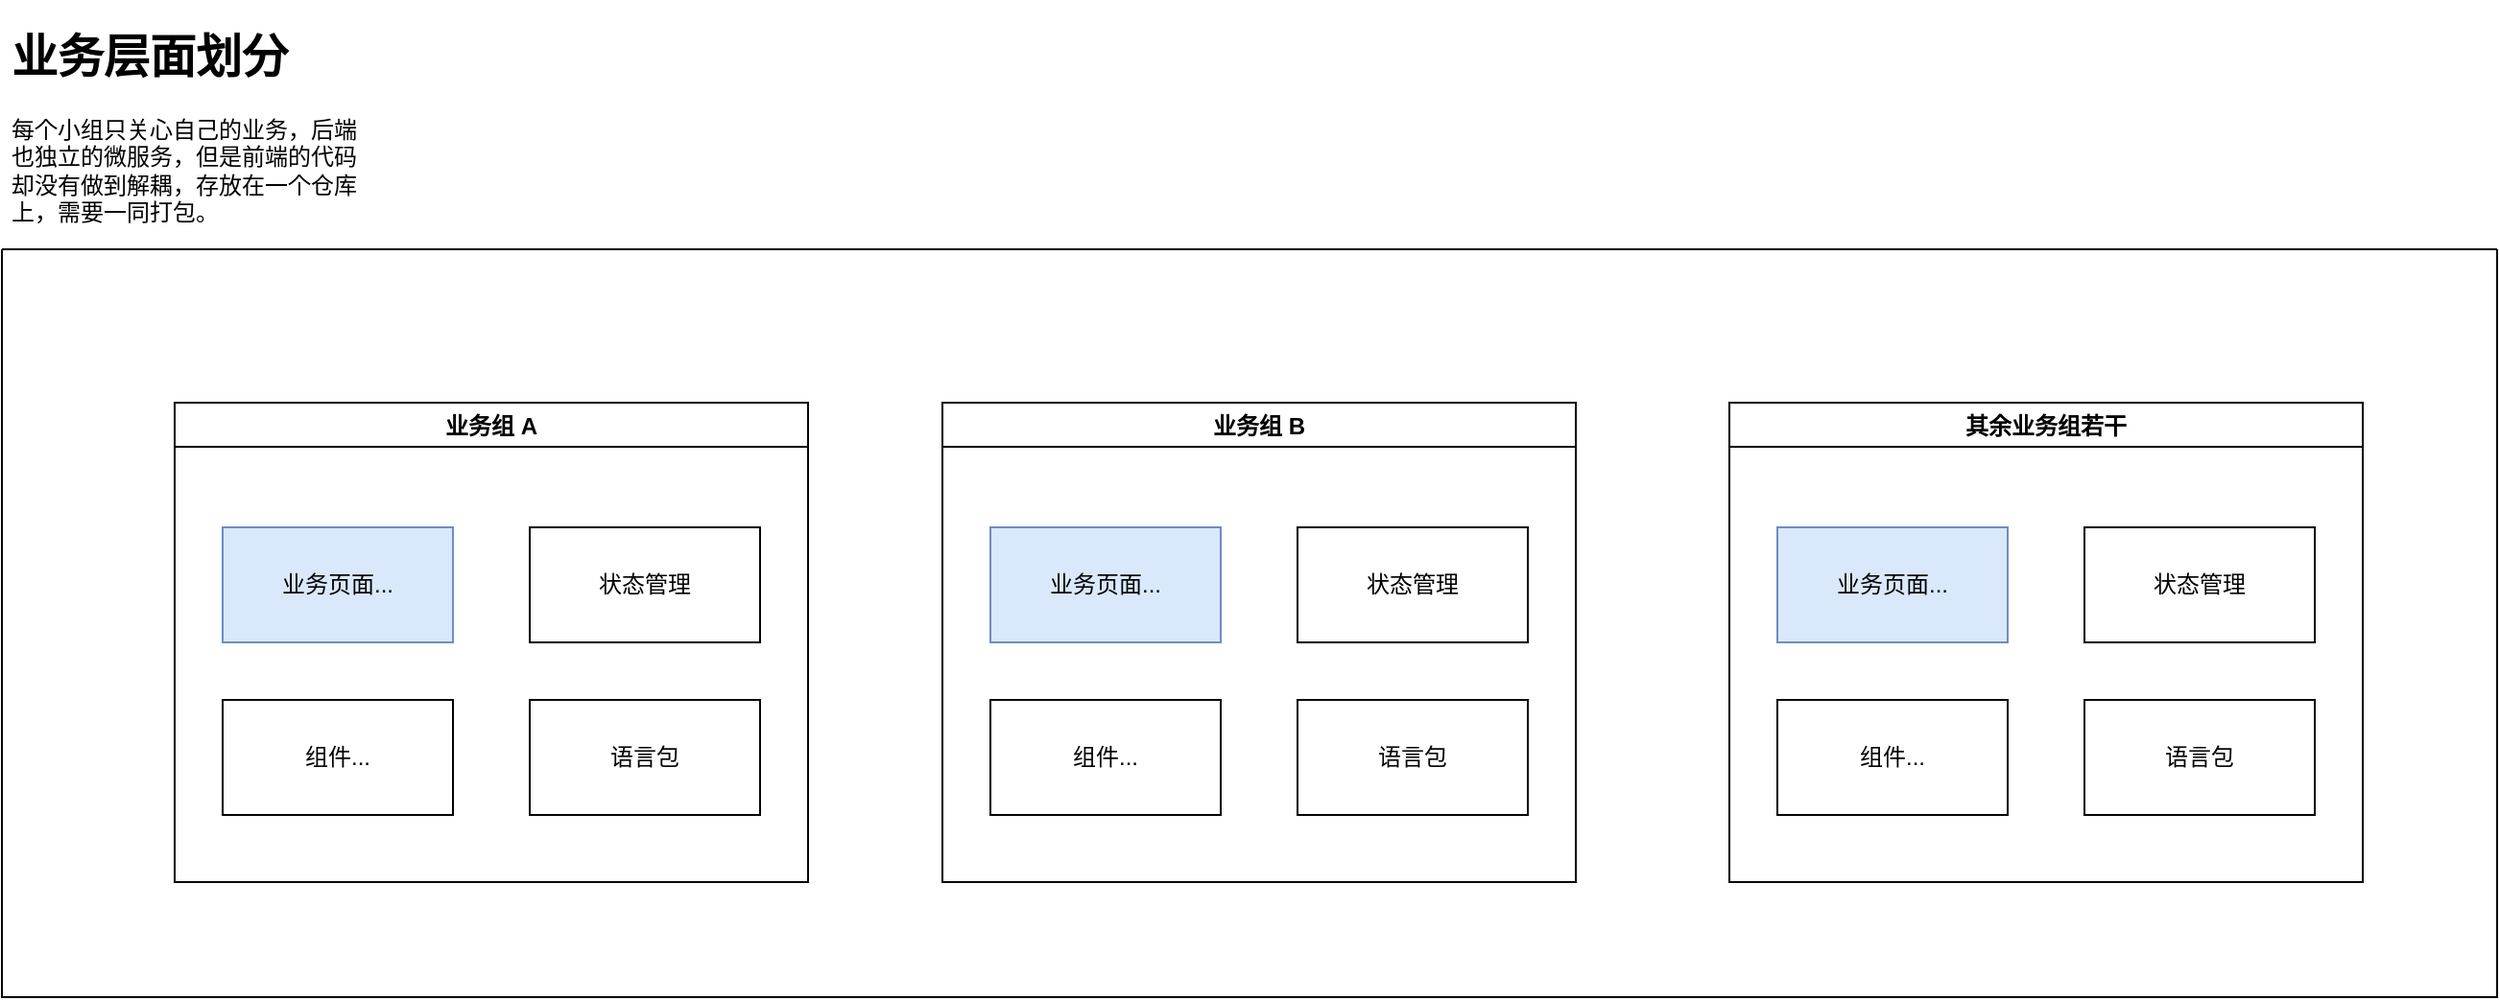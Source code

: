 <mxfile version="20.2.3" type="github" pages="8">
  <diagram id="90qH2F5H2pJROzGr9Ds2" name="背景">
    <mxGraphModel dx="1422" dy="785" grid="1" gridSize="10" guides="1" tooltips="1" connect="1" arrows="1" fold="1" page="1" pageScale="1" pageWidth="827" pageHeight="1169" math="0" shadow="0">
      <root>
        <mxCell id="lDA8xiQkqtGN8QM2m9IJ-0" />
        <mxCell id="lDA8xiQkqtGN8QM2m9IJ-1" parent="lDA8xiQkqtGN8QM2m9IJ-0" />
        <mxCell id="UrrJaD0e1Q0hKn4HhGNA-0" value="" style="swimlane;startSize=0;" parent="lDA8xiQkqtGN8QM2m9IJ-1" vertex="1">
          <mxGeometry x="30" y="200" width="1300" height="390" as="geometry" />
        </mxCell>
        <mxCell id="UrrJaD0e1Q0hKn4HhGNA-1" value="业务组 A" style="swimlane;" parent="UrrJaD0e1Q0hKn4HhGNA-0" vertex="1">
          <mxGeometry x="90" y="80" width="330" height="250" as="geometry" />
        </mxCell>
        <mxCell id="UrrJaD0e1Q0hKn4HhGNA-2" value="业务页面..." style="rounded=0;whiteSpace=wrap;html=1;fillColor=#dae8fc;strokeColor=#6c8ebf;" parent="UrrJaD0e1Q0hKn4HhGNA-1" vertex="1">
          <mxGeometry x="25" y="65" width="120" height="60" as="geometry" />
        </mxCell>
        <mxCell id="UrrJaD0e1Q0hKn4HhGNA-3" value="组件..." style="rounded=0;whiteSpace=wrap;html=1;" parent="UrrJaD0e1Q0hKn4HhGNA-1" vertex="1">
          <mxGeometry x="25" y="155" width="120" height="60" as="geometry" />
        </mxCell>
        <mxCell id="UrrJaD0e1Q0hKn4HhGNA-5" value="状态管理" style="rounded=0;whiteSpace=wrap;html=1;" parent="UrrJaD0e1Q0hKn4HhGNA-1" vertex="1">
          <mxGeometry x="185" y="65" width="120" height="60" as="geometry" />
        </mxCell>
        <mxCell id="UrrJaD0e1Q0hKn4HhGNA-7" value="语言包" style="rounded=0;whiteSpace=wrap;html=1;" parent="UrrJaD0e1Q0hKn4HhGNA-1" vertex="1">
          <mxGeometry x="185" y="155" width="120" height="60" as="geometry" />
        </mxCell>
        <mxCell id="hHtjLhMbP6pJHHe6cRWC-0" value="业务组 B" style="swimlane;" parent="UrrJaD0e1Q0hKn4HhGNA-0" vertex="1">
          <mxGeometry x="490" y="80" width="330" height="250" as="geometry" />
        </mxCell>
        <mxCell id="hHtjLhMbP6pJHHe6cRWC-1" value="业务页面..." style="rounded=0;whiteSpace=wrap;html=1;fillColor=#dae8fc;strokeColor=#6c8ebf;" parent="hHtjLhMbP6pJHHe6cRWC-0" vertex="1">
          <mxGeometry x="25" y="65" width="120" height="60" as="geometry" />
        </mxCell>
        <mxCell id="hHtjLhMbP6pJHHe6cRWC-2" value="组件..." style="rounded=0;whiteSpace=wrap;html=1;" parent="hHtjLhMbP6pJHHe6cRWC-0" vertex="1">
          <mxGeometry x="25" y="155" width="120" height="60" as="geometry" />
        </mxCell>
        <mxCell id="hHtjLhMbP6pJHHe6cRWC-3" value="状态管理" style="rounded=0;whiteSpace=wrap;html=1;" parent="hHtjLhMbP6pJHHe6cRWC-0" vertex="1">
          <mxGeometry x="185" y="65" width="120" height="60" as="geometry" />
        </mxCell>
        <mxCell id="hHtjLhMbP6pJHHe6cRWC-4" value="语言包" style="rounded=0;whiteSpace=wrap;html=1;" parent="hHtjLhMbP6pJHHe6cRWC-0" vertex="1">
          <mxGeometry x="185" y="155" width="120" height="60" as="geometry" />
        </mxCell>
        <mxCell id="hHtjLhMbP6pJHHe6cRWC-5" value="其余业务组若干" style="swimlane;startSize=23;" parent="UrrJaD0e1Q0hKn4HhGNA-0" vertex="1">
          <mxGeometry x="900" y="80" width="330" height="250" as="geometry" />
        </mxCell>
        <mxCell id="hHtjLhMbP6pJHHe6cRWC-6" value="业务页面..." style="rounded=0;whiteSpace=wrap;html=1;fillColor=#dae8fc;strokeColor=#6c8ebf;" parent="hHtjLhMbP6pJHHe6cRWC-5" vertex="1">
          <mxGeometry x="25" y="65" width="120" height="60" as="geometry" />
        </mxCell>
        <mxCell id="hHtjLhMbP6pJHHe6cRWC-7" value="组件..." style="rounded=0;whiteSpace=wrap;html=1;" parent="hHtjLhMbP6pJHHe6cRWC-5" vertex="1">
          <mxGeometry x="25" y="155" width="120" height="60" as="geometry" />
        </mxCell>
        <mxCell id="hHtjLhMbP6pJHHe6cRWC-8" value="状态管理" style="rounded=0;whiteSpace=wrap;html=1;" parent="hHtjLhMbP6pJHHe6cRWC-5" vertex="1">
          <mxGeometry x="185" y="65" width="120" height="60" as="geometry" />
        </mxCell>
        <mxCell id="hHtjLhMbP6pJHHe6cRWC-9" value="语言包" style="rounded=0;whiteSpace=wrap;html=1;" parent="hHtjLhMbP6pJHHe6cRWC-5" vertex="1">
          <mxGeometry x="185" y="155" width="120" height="60" as="geometry" />
        </mxCell>
        <mxCell id="hHtjLhMbP6pJHHe6cRWC-12" value="&lt;h1&gt;业务层面划分&lt;/h1&gt;&lt;p&gt;每个小组只关心自己的业务，后端也独立的微服务，但是前端的代码却没有做到解耦，存放在一个仓库上，需要一同打包。&lt;/p&gt;" style="text;html=1;strokeColor=none;fillColor=none;spacing=5;spacingTop=-20;whiteSpace=wrap;overflow=hidden;rounded=0;" parent="lDA8xiQkqtGN8QM2m9IJ-1" vertex="1">
          <mxGeometry x="30" y="80" width="190" height="120" as="geometry" />
        </mxCell>
      </root>
    </mxGraphModel>
  </diagram>
  <diagram id="GyyvgpNQD2YScgq6EcZ8" name="架构图">
    <mxGraphModel dx="2249" dy="1954" grid="1" gridSize="10" guides="1" tooltips="1" connect="1" arrows="1" fold="1" page="1" pageScale="1" pageWidth="827" pageHeight="1169" math="0" shadow="0">
      <root>
        <mxCell id="0" />
        <mxCell id="1" parent="0" />
        <mxCell id="nY-FzgrsEUIEL5FHPldE-1" value="" style="rounded=0;whiteSpace=wrap;html=1;fillColor=#dae8fc;fontSize=20;strokeColor=#6c8ebf;" parent="1" vertex="1">
          <mxGeometry x="-360" y="-740" width="1100" height="100" as="geometry" />
        </mxCell>
        <mxCell id="nY-FzgrsEUIEL5FHPldE-2" value="" style="rounded=0;whiteSpace=wrap;html=1;fillColor=#dae8fc;fontSize=20;strokeColor=#6c8ebf;" parent="1" vertex="1">
          <mxGeometry x="-360" y="-590" width="1100" height="100" as="geometry" />
        </mxCell>
        <mxCell id="nY-FzgrsEUIEL5FHPldE-3" value="" style="rounded=0;whiteSpace=wrap;html=1;fillColor=#004C99;fontSize=20;strokeColor=#6c8ebf;comic=0;" parent="1" vertex="1">
          <mxGeometry x="-360" y="-445" width="1100" height="95" as="geometry" />
        </mxCell>
        <mxCell id="nY-FzgrsEUIEL5FHPldE-4" value="" style="rounded=0;whiteSpace=wrap;html=1;fontSize=20;fillColor=#FF6666;strokeColor=#d6b656;" parent="1" vertex="1">
          <mxGeometry x="-360" y="-230" width="1100" height="120" as="geometry" />
        </mxCell>
        <mxCell id="nY-FzgrsEUIEL5FHPldE-5" value="浏览器" style="rounded=0;whiteSpace=wrap;html=1;" parent="1" vertex="1">
          <mxGeometry x="-310" y="-720" width="1020" height="60" as="geometry" />
        </mxCell>
        <mxCell id="nY-FzgrsEUIEL5FHPldE-6" value="请求代理层" style="rounded=0;whiteSpace=wrap;html=1;" parent="1" vertex="1">
          <mxGeometry x="-310" y="-570" width="1020" height="60" as="geometry" />
        </mxCell>
        <mxCell id="nY-FzgrsEUIEL5FHPldE-7" style="rounded=0;orthogonalLoop=1;jettySize=auto;html=1;entryX=0.5;entryY=0;entryDx=0;entryDy=0;endArrow=none;endFill=0;exitX=0.5;exitY=1;exitDx=0;exitDy=0;" parent="1" source="nY-FzgrsEUIEL5FHPldE-11" target="nY-FzgrsEUIEL5FHPldE-17" edge="1">
          <mxGeometry relative="1" as="geometry" />
        </mxCell>
        <mxCell id="nY-FzgrsEUIEL5FHPldE-8" style="rounded=0;orthogonalLoop=1;jettySize=auto;html=1;entryX=0.5;entryY=0;entryDx=0;entryDy=0;endArrow=none;endFill=0;exitX=0.5;exitY=1;exitDx=0;exitDy=0;" parent="1" source="nY-FzgrsEUIEL5FHPldE-11" target="nY-FzgrsEUIEL5FHPldE-23" edge="1">
          <mxGeometry relative="1" as="geometry" />
        </mxCell>
        <mxCell id="nY-FzgrsEUIEL5FHPldE-9" style="rounded=0;orthogonalLoop=1;jettySize=auto;html=1;entryX=0.5;entryY=0;entryDx=0;entryDy=0;endArrow=none;endFill=0;exitX=0.5;exitY=1;exitDx=0;exitDy=0;dashed=1;" parent="1" source="nY-FzgrsEUIEL5FHPldE-11" target="nY-FzgrsEUIEL5FHPldE-29" edge="1">
          <mxGeometry relative="1" as="geometry">
            <mxPoint x="-70" y="-370" as="sourcePoint" />
          </mxGeometry>
        </mxCell>
        <mxCell id="nY-FzgrsEUIEL5FHPldE-10" style="edgeStyle=none;rounded=0;orthogonalLoop=1;jettySize=auto;html=1;exitX=0.5;exitY=1;exitDx=0;exitDy=0;entryX=0.5;entryY=0;entryDx=0;entryDy=0;dashed=1;endArrow=none;endFill=0;fontSize=20;" parent="1" source="nY-FzgrsEUIEL5FHPldE-11" target="nY-FzgrsEUIEL5FHPldE-35" edge="1">
          <mxGeometry relative="1" as="geometry" />
        </mxCell>
        <mxCell id="nY-FzgrsEUIEL5FHPldE-11" value="平台" style="rounded=0;whiteSpace=wrap;html=1;" parent="1" vertex="1">
          <mxGeometry x="-130" y="-430" width="120" height="60" as="geometry" />
        </mxCell>
        <mxCell id="nY-FzgrsEUIEL5FHPldE-12" value="" style="edgeStyle=orthogonalEdgeStyle;rounded=0;orthogonalLoop=1;jettySize=auto;html=1;endArrow=none;endFill=0;" parent="1" source="nY-FzgrsEUIEL5FHPldE-13" target="nY-FzgrsEUIEL5FHPldE-17" edge="1">
          <mxGeometry relative="1" as="geometry">
            <mxPoint x="-215" y="-290" as="targetPoint" />
          </mxGeometry>
        </mxCell>
        <mxCell id="nY-FzgrsEUIEL5FHPldE-13" value="A应用（可单独升级）" style="rounded=0;whiteSpace=wrap;html=1;verticalAlign=top;" parent="1" vertex="1">
          <mxGeometry x="-320" y="-220" width="210" height="100" as="geometry" />
        </mxCell>
        <mxCell id="nY-FzgrsEUIEL5FHPldE-14" value="" style="html=1;dashed=0;whitespace=wrap;fillColor=#2875E2;strokeColor=#ffffff;points=[[0.005,0.63,0],[0.1,0.2,0],[0.9,0.2,0],[0.5,0,0],[0.995,0.63,0],[0.72,0.99,0],[0.5,1,0],[0.28,0.99,0]];shape=mxgraph.kubernetes.icon;prIcon=pod" parent="1" vertex="1">
          <mxGeometry x="-310" y="-180" width="50" height="48" as="geometry" />
        </mxCell>
        <mxCell id="nY-FzgrsEUIEL5FHPldE-15" value="" style="html=1;dashed=0;whitespace=wrap;fillColor=#2875E2;strokeColor=#ffffff;points=[[0.005,0.63,0],[0.1,0.2,0],[0.9,0.2,0],[0.5,0,0],[0.995,0.63,0],[0.72,0.99,0],[0.5,1,0],[0.28,0.99,0]];shape=mxgraph.kubernetes.icon;prIcon=svc" parent="1" vertex="1">
          <mxGeometry x="-170" y="-180" width="50" height="48" as="geometry" />
        </mxCell>
        <mxCell id="nY-FzgrsEUIEL5FHPldE-16" value="" style="html=1;dashed=0;whitespace=wrap;fillColor=#2875E2;strokeColor=#ffffff;points=[[0.005,0.63,0],[0.1,0.2,0],[0.9,0.2,0],[0.5,0,0],[0.995,0.63,0],[0.72,0.99,0],[0.5,1,0],[0.28,0.99,0]];shape=mxgraph.kubernetes.icon;prIcon=cm" parent="1" vertex="1">
          <mxGeometry x="-240" y="-180" width="50" height="48" as="geometry" />
        </mxCell>
        <mxCell id="nY-FzgrsEUIEL5FHPldE-17" value="" style="ellipse;whiteSpace=wrap;html=1;aspect=fixed;" parent="1" vertex="1">
          <mxGeometry x="-225" y="-290" width="20" height="20" as="geometry" />
        </mxCell>
        <mxCell id="nY-FzgrsEUIEL5FHPldE-18" value="" style="edgeStyle=orthogonalEdgeStyle;rounded=0;orthogonalLoop=1;jettySize=auto;html=1;endArrow=none;endFill=0;" parent="1" source="nY-FzgrsEUIEL5FHPldE-19" target="nY-FzgrsEUIEL5FHPldE-23" edge="1">
          <mxGeometry relative="1" as="geometry">
            <mxPoint x="65" y="-290" as="targetPoint" />
          </mxGeometry>
        </mxCell>
        <mxCell id="nY-FzgrsEUIEL5FHPldE-19" value="B应用" style="rounded=0;whiteSpace=wrap;html=1;verticalAlign=top;" parent="1" vertex="1">
          <mxGeometry x="-50" y="-220" width="210" height="100" as="geometry" />
        </mxCell>
        <mxCell id="nY-FzgrsEUIEL5FHPldE-20" value="" style="html=1;dashed=0;whitespace=wrap;fillColor=#2875E2;strokeColor=#ffffff;points=[[0.005,0.63,0],[0.1,0.2,0],[0.9,0.2,0],[0.5,0,0],[0.995,0.63,0],[0.72,0.99,0],[0.5,1,0],[0.28,0.99,0]];shape=mxgraph.kubernetes.icon;prIcon=pod" parent="1" vertex="1">
          <mxGeometry x="-30" y="-180" width="50" height="48" as="geometry" />
        </mxCell>
        <mxCell id="nY-FzgrsEUIEL5FHPldE-21" value="" style="html=1;dashed=0;whitespace=wrap;fillColor=#2875E2;strokeColor=#ffffff;points=[[0.005,0.63,0],[0.1,0.2,0],[0.9,0.2,0],[0.5,0,0],[0.995,0.63,0],[0.72,0.99,0],[0.5,1,0],[0.28,0.99,0]];shape=mxgraph.kubernetes.icon;prIcon=svc" parent="1" vertex="1">
          <mxGeometry x="110" y="-180" width="50" height="48" as="geometry" />
        </mxCell>
        <mxCell id="nY-FzgrsEUIEL5FHPldE-22" value="" style="html=1;dashed=0;whitespace=wrap;fillColor=#2875E2;strokeColor=#ffffff;points=[[0.005,0.63,0],[0.1,0.2,0],[0.9,0.2,0],[0.5,0,0],[0.995,0.63,0],[0.72,0.99,0],[0.5,1,0],[0.28,0.99,0]];shape=mxgraph.kubernetes.icon;prIcon=cm" parent="1" vertex="1">
          <mxGeometry x="40" y="-180" width="50" height="48" as="geometry" />
        </mxCell>
        <mxCell id="nY-FzgrsEUIEL5FHPldE-23" value="" style="ellipse;whiteSpace=wrap;html=1;aspect=fixed;" parent="1" vertex="1">
          <mxGeometry x="45" y="-290" width="20" height="20" as="geometry" />
        </mxCell>
        <mxCell id="nY-FzgrsEUIEL5FHPldE-24" value="" style="edgeStyle=orthogonalEdgeStyle;rounded=0;orthogonalLoop=1;jettySize=auto;html=1;endArrow=none;endFill=0;" parent="1" source="nY-FzgrsEUIEL5FHPldE-25" target="nY-FzgrsEUIEL5FHPldE-29" edge="1">
          <mxGeometry relative="1" as="geometry">
            <mxPoint x="323.5" y="-290" as="targetPoint" />
          </mxGeometry>
        </mxCell>
        <mxCell id="nY-FzgrsEUIEL5FHPldE-25" value="C应用" style="rounded=0;whiteSpace=wrap;html=1;verticalAlign=top;" parent="1" vertex="1">
          <mxGeometry x="218.5" y="-220" width="210" height="100" as="geometry" />
        </mxCell>
        <mxCell id="nY-FzgrsEUIEL5FHPldE-26" value="" style="html=1;dashed=0;whitespace=wrap;fillColor=#2875E2;strokeColor=#ffffff;points=[[0.005,0.63,0],[0.1,0.2,0],[0.9,0.2,0],[0.5,0,0],[0.995,0.63,0],[0.72,0.99,0],[0.5,1,0],[0.28,0.99,0]];shape=mxgraph.kubernetes.icon;prIcon=pod" parent="1" vertex="1">
          <mxGeometry x="228.5" y="-180" width="50" height="48" as="geometry" />
        </mxCell>
        <mxCell id="nY-FzgrsEUIEL5FHPldE-27" value="" style="html=1;dashed=0;whitespace=wrap;fillColor=#2875E2;strokeColor=#ffffff;points=[[0.005,0.63,0],[0.1,0.2,0],[0.9,0.2,0],[0.5,0,0],[0.995,0.63,0],[0.72,0.99,0],[0.5,1,0],[0.28,0.99,0]];shape=mxgraph.kubernetes.icon;prIcon=svc" parent="1" vertex="1">
          <mxGeometry x="368.5" y="-180" width="50" height="48" as="geometry" />
        </mxCell>
        <mxCell id="nY-FzgrsEUIEL5FHPldE-28" value="" style="html=1;dashed=0;whitespace=wrap;fillColor=#2875E2;strokeColor=#ffffff;points=[[0.005,0.63,0],[0.1,0.2,0],[0.9,0.2,0],[0.5,0,0],[0.995,0.63,0],[0.72,0.99,0],[0.5,1,0],[0.28,0.99,0]];shape=mxgraph.kubernetes.icon;prIcon=cm" parent="1" vertex="1">
          <mxGeometry x="298.5" y="-180" width="50" height="48" as="geometry" />
        </mxCell>
        <mxCell id="nY-FzgrsEUIEL5FHPldE-29" value="" style="ellipse;whiteSpace=wrap;html=1;aspect=fixed;" parent="1" vertex="1">
          <mxGeometry x="313.5" y="-290" width="20" height="20" as="geometry" />
        </mxCell>
        <mxCell id="nY-FzgrsEUIEL5FHPldE-30" value="" style="edgeStyle=orthogonalEdgeStyle;rounded=0;orthogonalLoop=1;jettySize=auto;html=1;endArrow=none;endFill=0;" parent="1" source="nY-FzgrsEUIEL5FHPldE-31" target="nY-FzgrsEUIEL5FHPldE-35" edge="1">
          <mxGeometry relative="1" as="geometry">
            <mxPoint x="595" y="-290" as="targetPoint" />
          </mxGeometry>
        </mxCell>
        <mxCell id="nY-FzgrsEUIEL5FHPldE-31" value="应用" style="rounded=0;whiteSpace=wrap;html=1;verticalAlign=top;" parent="1" vertex="1">
          <mxGeometry x="490" y="-220" width="210" height="100" as="geometry" />
        </mxCell>
        <mxCell id="nY-FzgrsEUIEL5FHPldE-32" value="" style="html=1;dashed=0;whitespace=wrap;fillColor=#2875E2;strokeColor=#ffffff;points=[[0.005,0.63,0],[0.1,0.2,0],[0.9,0.2,0],[0.5,0,0],[0.995,0.63,0],[0.72,0.99,0],[0.5,1,0],[0.28,0.99,0]];shape=mxgraph.kubernetes.icon;prIcon=pod" parent="1" vertex="1">
          <mxGeometry x="500" y="-180" width="50" height="48" as="geometry" />
        </mxCell>
        <mxCell id="nY-FzgrsEUIEL5FHPldE-33" value="" style="html=1;dashed=0;whitespace=wrap;fillColor=#2875E2;strokeColor=#ffffff;points=[[0.005,0.63,0],[0.1,0.2,0],[0.9,0.2,0],[0.5,0,0],[0.995,0.63,0],[0.72,0.99,0],[0.5,1,0],[0.28,0.99,0]];shape=mxgraph.kubernetes.icon;prIcon=svc" parent="1" vertex="1">
          <mxGeometry x="640" y="-180" width="50" height="48" as="geometry" />
        </mxCell>
        <mxCell id="nY-FzgrsEUIEL5FHPldE-34" value="" style="html=1;dashed=0;whitespace=wrap;fillColor=#2875E2;strokeColor=#ffffff;points=[[0.005,0.63,0],[0.1,0.2,0],[0.9,0.2,0],[0.5,0,0],[0.995,0.63,0],[0.72,0.99,0],[0.5,1,0],[0.28,0.99,0]];shape=mxgraph.kubernetes.icon;prIcon=cm" parent="1" vertex="1">
          <mxGeometry x="570" y="-180" width="50" height="48" as="geometry" />
        </mxCell>
        <mxCell id="nY-FzgrsEUIEL5FHPldE-35" value="" style="ellipse;whiteSpace=wrap;html=1;aspect=fixed;" parent="1" vertex="1">
          <mxGeometry x="585" y="-290" width="20" height="20" as="geometry" />
        </mxCell>
        <mxCell id="nY-FzgrsEUIEL5FHPldE-36" style="edgeStyle=none;rounded=0;orthogonalLoop=1;jettySize=auto;html=1;entryX=0.5;entryY=0;entryDx=0;entryDy=0;endArrow=none;endFill=0;exitX=0.5;exitY=1;exitDx=0;exitDy=0;" parent="1" source="nY-FzgrsEUIEL5FHPldE-38" target="nY-FzgrsEUIEL5FHPldE-23" edge="1">
          <mxGeometry relative="1" as="geometry" />
        </mxCell>
        <mxCell id="nY-FzgrsEUIEL5FHPldE-37" style="edgeStyle=none;rounded=0;orthogonalLoop=1;jettySize=auto;html=1;entryX=0.5;entryY=0;entryDx=0;entryDy=0;endArrow=none;endFill=0;exitX=0.5;exitY=1;exitDx=0;exitDy=0;" parent="1" source="nY-FzgrsEUIEL5FHPldE-38" target="nY-FzgrsEUIEL5FHPldE-29" edge="1">
          <mxGeometry relative="1" as="geometry" />
        </mxCell>
        <mxCell id="nY-FzgrsEUIEL5FHPldE-38" value="管理系统" style="rounded=0;whiteSpace=wrap;html=1;" parent="1" vertex="1">
          <mxGeometry x="130" y="-430" width="120" height="60" as="geometry" />
        </mxCell>
        <mxCell id="nY-FzgrsEUIEL5FHPldE-39" value="其他系统" style="rounded=0;whiteSpace=wrap;html=1;" parent="1" vertex="1">
          <mxGeometry x="380" y="-430" width="120" height="60" as="geometry" />
        </mxCell>
        <mxCell id="nY-FzgrsEUIEL5FHPldE-40" value="产品" style="text;html=1;align=center;verticalAlign=middle;resizable=0;points=[];autosize=1;fontSize=20;fontStyle=1" parent="1" vertex="1">
          <mxGeometry x="-500" y="-415" width="60" height="30" as="geometry" />
        </mxCell>
        <mxCell id="nY-FzgrsEUIEL5FHPldE-41" value="" style="endArrow=none;dashed=1;html=1;fontSize=20;" parent="1" edge="1">
          <mxGeometry width="50" height="50" relative="1" as="geometry">
            <mxPoint x="-560" y="-617" as="sourcePoint" />
            <mxPoint x="841" y="-617" as="targetPoint" />
          </mxGeometry>
        </mxCell>
        <mxCell id="nY-FzgrsEUIEL5FHPldE-42" value="请求层" style="text;html=1;align=center;verticalAlign=middle;resizable=0;points=[];autosize=1;fontSize=20;fontStyle=1" parent="1" vertex="1">
          <mxGeometry x="-510" y="-555" width="80" height="30" as="geometry" />
        </mxCell>
        <mxCell id="nY-FzgrsEUIEL5FHPldE-43" value="用户请求" style="text;html=1;align=center;verticalAlign=middle;resizable=0;points=[];autosize=1;fontSize=20;fontStyle=1" parent="1" vertex="1">
          <mxGeometry x="-520" y="-705" width="100" height="30" as="geometry" />
        </mxCell>
        <mxCell id="nY-FzgrsEUIEL5FHPldE-44" value="" style="endArrow=none;dashed=1;html=1;fontSize=20;comic=0;" parent="1" edge="1">
          <mxGeometry width="50" height="50" relative="1" as="geometry">
            <mxPoint x="-565.5" y="-470.0" as="sourcePoint" />
            <mxPoint x="835.5" y="-470.0" as="targetPoint" />
          </mxGeometry>
        </mxCell>
        <mxCell id="nY-FzgrsEUIEL5FHPldE-45" value="前端应用" style="text;html=1;align=center;verticalAlign=middle;resizable=0;points=[];autosize=1;fontSize=20;fontStyle=0" parent="1" vertex="1">
          <mxGeometry x="-490" y="-185" width="100" height="30" as="geometry" />
        </mxCell>
        <mxCell id="nY-FzgrsEUIEL5FHPldE-46" value="" style="endArrow=none;dashed=1;html=1;fontSize=20;comic=0;" parent="1" edge="1">
          <mxGeometry width="50" height="50" relative="1" as="geometry">
            <mxPoint x="-565.5" y="-260" as="sourcePoint" />
            <mxPoint x="835.5" y="-260" as="targetPoint" />
          </mxGeometry>
        </mxCell>
        <mxCell id="nY-FzgrsEUIEL5FHPldE-47" value="后端&lt;br&gt;微服务群" style="text;html=1;align=center;verticalAlign=middle;resizable=0;points=[];autosize=1;fontSize=20;fontStyle=0" parent="1" vertex="1">
          <mxGeometry x="-490" y="20" width="100" height="50" as="geometry" />
        </mxCell>
        <mxCell id="nY-FzgrsEUIEL5FHPldE-48" value="Micro Service" style="rounded=1;whiteSpace=wrap;html=1;comic=0;fillColor=#dae8fc;fontSize=20;strokeColor=#6c8ebf;" parent="1" vertex="1">
          <mxGeometry x="-360" y="-30" width="160" height="60" as="geometry" />
        </mxCell>
        <mxCell id="nY-FzgrsEUIEL5FHPldE-49" value="Micro Service" style="rounded=1;whiteSpace=wrap;html=1;comic=0;fillColor=#dae8fc;fontSize=20;strokeColor=#6c8ebf;" parent="1" vertex="1">
          <mxGeometry x="-142" y="-30" width="160" height="60" as="geometry" />
        </mxCell>
        <mxCell id="nY-FzgrsEUIEL5FHPldE-50" value="Micro Service" style="rounded=1;whiteSpace=wrap;html=1;comic=0;fillColor=#dae8fc;fontSize=20;strokeColor=#6c8ebf;" parent="1" vertex="1">
          <mxGeometry x="510" y="-30" width="160" height="60" as="geometry" />
        </mxCell>
        <mxCell id="nY-FzgrsEUIEL5FHPldE-51" value="Micro Service" style="rounded=1;whiteSpace=wrap;html=1;comic=0;fillColor=#dae8fc;fontSize=20;strokeColor=#6c8ebf;" parent="1" vertex="1">
          <mxGeometry x="293" y="-30" width="160" height="60" as="geometry" />
        </mxCell>
        <mxCell id="nY-FzgrsEUIEL5FHPldE-52" value="Micro Service" style="rounded=1;whiteSpace=wrap;html=1;comic=0;fillColor=#dae8fc;fontSize=20;strokeColor=#6c8ebf;" parent="1" vertex="1">
          <mxGeometry x="75" y="-30" width="160" height="60" as="geometry" />
        </mxCell>
        <mxCell id="nY-FzgrsEUIEL5FHPldE-53" value="Micro Service" style="rounded=1;whiteSpace=wrap;html=1;comic=0;fillColor=#dae8fc;fontSize=20;strokeColor=#6c8ebf;" parent="1" vertex="1">
          <mxGeometry x="-360" y="80" width="160" height="60" as="geometry" />
        </mxCell>
        <mxCell id="nY-FzgrsEUIEL5FHPldE-54" value="Micro Service" style="rounded=1;whiteSpace=wrap;html=1;comic=0;fillColor=#dae8fc;fontSize=20;strokeColor=#6c8ebf;" parent="1" vertex="1">
          <mxGeometry x="-142" y="80" width="160" height="60" as="geometry" />
        </mxCell>
        <mxCell id="nY-FzgrsEUIEL5FHPldE-55" value="Micro Service" style="rounded=1;whiteSpace=wrap;html=1;comic=0;fillColor=#dae8fc;fontSize=20;strokeColor=#6c8ebf;" parent="1" vertex="1">
          <mxGeometry x="510" y="80" width="160" height="60" as="geometry" />
        </mxCell>
        <mxCell id="nY-FzgrsEUIEL5FHPldE-56" value="Micro Service" style="rounded=1;whiteSpace=wrap;html=1;comic=0;fillColor=#dae8fc;fontSize=20;strokeColor=#6c8ebf;" parent="1" vertex="1">
          <mxGeometry x="293" y="80" width="160" height="60" as="geometry" />
        </mxCell>
        <mxCell id="nY-FzgrsEUIEL5FHPldE-57" value="Micro Service" style="rounded=1;whiteSpace=wrap;html=1;comic=0;fillColor=#dae8fc;fontSize=20;strokeColor=#6c8ebf;" parent="1" vertex="1">
          <mxGeometry x="75" y="80" width="160" height="60" as="geometry" />
        </mxCell>
        <mxCell id="nY-FzgrsEUIEL5FHPldE-58" value="Docker集群" style="text;html=1;align=center;verticalAlign=middle;resizable=0;points=[];autosize=1;fontSize=20;fontStyle=1" parent="1" vertex="1">
          <mxGeometry x="-530" y="-90" width="120" height="30" as="geometry" />
        </mxCell>
      </root>
    </mxGraphModel>
  </diagram>
  <diagram id="_1T6uQO5MybuX3rCfD8d" name="子应用设计图">
    <mxGraphModel dx="1422" dy="762" grid="1" gridSize="10" guides="1" tooltips="1" connect="1" arrows="1" fold="1" page="1" pageScale="1" pageWidth="827" pageHeight="1169" math="0" shadow="0">
      <root>
        <mxCell id="m2TqppDUXm8By1KXCwRP-0" />
        <mxCell id="m2TqppDUXm8By1KXCwRP-1" parent="m2TqppDUXm8By1KXCwRP-0" />
      </root>
    </mxGraphModel>
  </diagram>
  <diagram id="vxdltalp2DNErvV8A27n" name="事件机制">
    <mxGraphModel dx="1422" dy="762" grid="1" gridSize="10" guides="1" tooltips="1" connect="1" arrows="1" fold="1" page="1" pageScale="1" pageWidth="827" pageHeight="1169" math="0" shadow="0">
      <root>
        <mxCell id="X8Hh9iE532YacCY2mliJ-0" />
        <mxCell id="X8Hh9iE532YacCY2mliJ-1" parent="X8Hh9iE532YacCY2mliJ-0" />
      </root>
    </mxGraphModel>
  </diagram>
  <diagram id="CX-kAmB0zcXmTXvZoOpx" name="组件图">
    <mxGraphModel dx="2249" dy="1875" grid="1" gridSize="10" guides="1" tooltips="1" connect="1" arrows="1" fold="1" page="1" pageScale="1" pageWidth="827" pageHeight="1169" math="0" shadow="0">
      <root>
        <mxCell id="P0ja4m1GKOgg7Rop0Mvm-0" />
        <mxCell id="P0ja4m1GKOgg7Rop0Mvm-1" parent="P0ja4m1GKOgg7Rop0Mvm-0" />
        <mxCell id="P0ja4m1GKOgg7Rop0Mvm-221" style="edgeStyle=orthogonalEdgeStyle;rounded=0;orthogonalLoop=1;jettySize=auto;html=1;entryX=0;entryY=0.5;entryDx=0;entryDy=0;entryPerimeter=0;endArrow=none;endFill=0;exitX=0;exitY=0.5;exitDx=0;exitDy=0;exitPerimeter=0;" parent="P0ja4m1GKOgg7Rop0Mvm-1" source="P0ja4m1GKOgg7Rop0Mvm-274" target="P0ja4m1GKOgg7Rop0Mvm-197" edge="1">
          <mxGeometry relative="1" as="geometry" />
        </mxCell>
        <mxCell id="P0ja4m1GKOgg7Rop0Mvm-24" value="«Component»&lt;br&gt;&lt;b&gt;Visualization&lt;/b&gt;" style="align=center;overflow=fill;html=1;fontFamily=Helvetica;fontSize=12;fontColor=#000000;strokeColor=#000000;fillColor=#ffffff;" parent="P0ja4m1GKOgg7Rop0Mvm-1" vertex="1">
          <mxGeometry x="473" y="-71.5" width="1000.043" height="721" as="geometry" />
        </mxCell>
        <mxCell id="P0ja4m1GKOgg7Rop0Mvm-25" value="" style="shape=component;jettyWidth=8;jettyHeight=4;" parent="P0ja4m1GKOgg7Rop0Mvm-24" vertex="1">
          <mxGeometry x="1" width="20" height="20" relative="1" as="geometry">
            <mxPoint x="-27" y="7" as="offset" />
          </mxGeometry>
        </mxCell>
        <mxCell id="uTpkXc_pbzOPR-OZeIzC-3" style="edgeStyle=orthogonalEdgeStyle;rounded=0;orthogonalLoop=1;jettySize=auto;html=1;endArrow=none;endFill=0;" parent="P0ja4m1GKOgg7Rop0Mvm-24" source="P0ja4m1GKOgg7Rop0Mvm-37" target="uTpkXc_pbzOPR-OZeIzC-1" edge="1">
          <mxGeometry relative="1" as="geometry" />
        </mxCell>
        <mxCell id="P0ja4m1GKOgg7Rop0Mvm-37" value="" style="strokeColor=inherit;fillColor=inherit;gradientColor=inherit;shape=rect;points=[[0,0.5,0]];html=1;resizable=1;align=right;verticalAlign=bottom;labelPosition=left;verticalLabelPosition=top;labelBackgroundColor=none;fontSize=10;paart=1;" parent="P0ja4m1GKOgg7Rop0Mvm-24" vertex="1">
          <mxGeometry x="-8.696" y="271.501" width="20" height="20" as="geometry" />
        </mxCell>
        <mxCell id="P0ja4m1GKOgg7Rop0Mvm-185" style="edgeStyle=orthogonalEdgeStyle;rounded=0;orthogonalLoop=1;jettySize=auto;html=1;entryX=0;entryY=0.5;entryDx=0;entryDy=0;entryPerimeter=0;endArrow=none;endFill=0;exitX=1;exitY=0.5;exitDx=0;exitDy=0;" parent="P0ja4m1GKOgg7Rop0Mvm-24" source="uTpkXc_pbzOPR-OZeIzC-1" target="P0ja4m1GKOgg7Rop0Mvm-180" edge="1">
          <mxGeometry relative="1" as="geometry">
            <mxPoint x="11.304" y="301" as="sourcePoint" />
          </mxGeometry>
        </mxCell>
        <mxCell id="P0ja4m1GKOgg7Rop0Mvm-192" style="edgeStyle=orthogonalEdgeStyle;rounded=0;orthogonalLoop=1;jettySize=auto;html=1;endArrow=none;endFill=0;" parent="P0ja4m1GKOgg7Rop0Mvm-24" source="P0ja4m1GKOgg7Rop0Mvm-51" target="P0ja4m1GKOgg7Rop0Mvm-146" edge="1">
          <mxGeometry relative="1" as="geometry" />
        </mxCell>
        <mxCell id="P0ja4m1GKOgg7Rop0Mvm-51" value="«Component»&lt;br&gt;&lt;b&gt;AppEvent&lt;/b&gt;" style="html=1;" parent="P0ja4m1GKOgg7Rop0Mvm-24" vertex="1">
          <mxGeometry x="365" y="172" width="140" height="60" as="geometry" />
        </mxCell>
        <mxCell id="P0ja4m1GKOgg7Rop0Mvm-52" value="" style="shape=component;jettyWidth=8;jettyHeight=4;" parent="P0ja4m1GKOgg7Rop0Mvm-51" vertex="1">
          <mxGeometry x="1" width="20" height="20" relative="1" as="geometry">
            <mxPoint x="-26" y="5" as="offset" />
          </mxGeometry>
        </mxCell>
        <mxCell id="P0ja4m1GKOgg7Rop0Mvm-154" style="edgeStyle=orthogonalEdgeStyle;rounded=0;orthogonalLoop=1;jettySize=auto;html=1;endArrow=none;endFill=0;" parent="P0ja4m1GKOgg7Rop0Mvm-24" source="P0ja4m1GKOgg7Rop0Mvm-62" target="P0ja4m1GKOgg7Rop0Mvm-152" edge="1">
          <mxGeometry relative="1" as="geometry" />
        </mxCell>
        <mxCell id="fyW6FbxkXhklxL_48_FK-2" style="edgeStyle=orthogonalEdgeStyle;rounded=0;orthogonalLoop=1;jettySize=auto;html=1;entryX=0;entryY=0.5;entryDx=0;entryDy=0;endArrow=none;endFill=0;" parent="P0ja4m1GKOgg7Rop0Mvm-24" source="fyW6FbxkXhklxL_48_FK-3" target="P0ja4m1GKOgg7Rop0Mvm-146" edge="1">
          <mxGeometry relative="1" as="geometry" />
        </mxCell>
        <mxCell id="P0ja4m1GKOgg7Rop0Mvm-62" value="«Component»&lt;br&gt;&lt;b&gt;AppRouter&lt;/b&gt;" style="html=1;" parent="P0ja4m1GKOgg7Rop0Mvm-24" vertex="1">
          <mxGeometry x="365" y="389.996" width="140" height="60" as="geometry" />
        </mxCell>
        <mxCell id="P0ja4m1GKOgg7Rop0Mvm-63" value="" style="shape=component;jettyWidth=8;jettyHeight=4;" parent="P0ja4m1GKOgg7Rop0Mvm-62" vertex="1">
          <mxGeometry x="1" width="20" height="20" relative="1" as="geometry">
            <mxPoint x="-27" y="5.551" as="offset" />
          </mxGeometry>
        </mxCell>
        <mxCell id="P0ja4m1GKOgg7Rop0Mvm-156" style="edgeStyle=orthogonalEdgeStyle;rounded=0;orthogonalLoop=1;jettySize=auto;html=1;entryX=0;entryY=0.5;entryDx=0;entryDy=0;entryPerimeter=0;endArrow=none;endFill=0;" parent="P0ja4m1GKOgg7Rop0Mvm-24" source="P0ja4m1GKOgg7Rop0Mvm-67" target="P0ja4m1GKOgg7Rop0Mvm-155" edge="1">
          <mxGeometry relative="1" as="geometry" />
        </mxCell>
        <mxCell id="P0ja4m1GKOgg7Rop0Mvm-67" value="«Component»&lt;br&gt;&lt;b&gt;AppVuex&lt;/b&gt;" style="html=1;" parent="P0ja4m1GKOgg7Rop0Mvm-24" vertex="1">
          <mxGeometry x="367.38" y="631.995" width="140" height="60" as="geometry" />
        </mxCell>
        <mxCell id="P0ja4m1GKOgg7Rop0Mvm-68" value="" style="shape=component;jettyWidth=8;jettyHeight=4;" parent="P0ja4m1GKOgg7Rop0Mvm-67" vertex="1">
          <mxGeometry x="1" width="20" height="20" relative="1" as="geometry">
            <mxPoint x="-27" y="10.17" as="offset" />
          </mxGeometry>
        </mxCell>
        <mxCell id="P0ja4m1GKOgg7Rop0Mvm-160" style="edgeStyle=orthogonalEdgeStyle;rounded=0;orthogonalLoop=1;jettySize=auto;html=1;entryX=0;entryY=0.5;entryDx=0;entryDy=0;entryPerimeter=0;endArrow=none;endFill=0;" parent="P0ja4m1GKOgg7Rop0Mvm-24" source="P0ja4m1GKOgg7Rop0Mvm-72" target="P0ja4m1GKOgg7Rop0Mvm-158" edge="1">
          <mxGeometry relative="1" as="geometry" />
        </mxCell>
        <mxCell id="P0ja4m1GKOgg7Rop0Mvm-72" value="«Component»&lt;br&gt;&lt;b&gt;AppLang&lt;/b&gt;" style="html=1;" parent="P0ja4m1GKOgg7Rop0Mvm-24" vertex="1">
          <mxGeometry x="365" y="270.985" width="140" height="60" as="geometry" />
        </mxCell>
        <mxCell id="P0ja4m1GKOgg7Rop0Mvm-73" value="" style="shape=component;jettyWidth=8;jettyHeight=4;" parent="P0ja4m1GKOgg7Rop0Mvm-72" vertex="1">
          <mxGeometry x="1" width="20" height="20" relative="1" as="geometry">
            <mxPoint x="-27" y="5" as="offset" />
          </mxGeometry>
        </mxCell>
        <mxCell id="P0ja4m1GKOgg7Rop0Mvm-183" style="edgeStyle=orthogonalEdgeStyle;rounded=0;orthogonalLoop=1;jettySize=auto;html=1;entryX=0;entryY=0.5;entryDx=0;entryDy=0;entryPerimeter=0;endArrow=none;endFill=0;exitX=1;exitY=0.5;exitDx=0;exitDy=0;" parent="P0ja4m1GKOgg7Rop0Mvm-24" source="uTpkXc_pbzOPR-OZeIzC-1" target="P0ja4m1GKOgg7Rop0Mvm-181" edge="1">
          <mxGeometry relative="1" as="geometry">
            <mxPoint x="11" y="280" as="sourcePoint" />
          </mxGeometry>
        </mxCell>
        <mxCell id="P0ja4m1GKOgg7Rop0Mvm-146" value="«Component»&lt;br&gt;&lt;b&gt;业务代码&lt;/b&gt;" style="html=1;" parent="P0ja4m1GKOgg7Rop0Mvm-24" vertex="1">
          <mxGeometry x="607.38" y="403" width="180" height="90" as="geometry" />
        </mxCell>
        <mxCell id="P0ja4m1GKOgg7Rop0Mvm-147" value="" style="shape=component;jettyWidth=8;jettyHeight=4;" parent="P0ja4m1GKOgg7Rop0Mvm-146" vertex="1">
          <mxGeometry x="1" width="20" height="20" relative="1" as="geometry">
            <mxPoint x="-27" y="7" as="offset" />
          </mxGeometry>
        </mxCell>
        <mxCell id="P0ja4m1GKOgg7Rop0Mvm-153" style="edgeStyle=orthogonalEdgeStyle;rounded=0;orthogonalLoop=1;jettySize=auto;html=1;endArrow=none;endFill=0;" parent="P0ja4m1GKOgg7Rop0Mvm-24" source="P0ja4m1GKOgg7Rop0Mvm-152" target="P0ja4m1GKOgg7Rop0Mvm-318" edge="1">
          <mxGeometry relative="1" as="geometry" />
        </mxCell>
        <mxCell id="P0ja4m1GKOgg7Rop0Mvm-152" value="appName/path" style="shape=providedRequiredInterface;html=1;verticalLabelPosition=bottom;direction=west;" parent="P0ja4m1GKOgg7Rop0Mvm-24" vertex="1">
          <mxGeometry x="285" y="410" width="20" height="20" as="geometry" />
        </mxCell>
        <mxCell id="P0ja4m1GKOgg7Rop0Mvm-157" style="edgeStyle=orthogonalEdgeStyle;rounded=0;orthogonalLoop=1;jettySize=auto;html=1;entryX=1;entryY=0.5;entryDx=0;entryDy=0;endArrow=none;endFill=0;exitX=1;exitY=0.5;exitDx=0;exitDy=0;exitPerimeter=0;" parent="P0ja4m1GKOgg7Rop0Mvm-24" source="P0ja4m1GKOgg7Rop0Mvm-155" target="P0ja4m1GKOgg7Rop0Mvm-318" edge="1">
          <mxGeometry relative="1" as="geometry" />
        </mxCell>
        <mxCell id="P0ja4m1GKOgg7Rop0Mvm-155" value="store" style="shape=providedRequiredInterface;html=1;verticalLabelPosition=bottom;direction=west;" parent="P0ja4m1GKOgg7Rop0Mvm-24" vertex="1">
          <mxGeometry x="267.38" y="651.99" width="20" height="20" as="geometry" />
        </mxCell>
        <mxCell id="P0ja4m1GKOgg7Rop0Mvm-161" style="edgeStyle=orthogonalEdgeStyle;rounded=0;orthogonalLoop=1;jettySize=auto;html=1;entryX=0.5;entryY=0;entryDx=0;entryDy=0;endArrow=none;endFill=0;exitX=1;exitY=0.5;exitDx=0;exitDy=0;exitPerimeter=0;" parent="P0ja4m1GKOgg7Rop0Mvm-24" source="P0ja4m1GKOgg7Rop0Mvm-158" target="P0ja4m1GKOgg7Rop0Mvm-146" edge="1">
          <mxGeometry relative="1" as="geometry">
            <mxPoint x="560" y="450" as="targetPoint" />
          </mxGeometry>
        </mxCell>
        <mxCell id="fyW6FbxkXhklxL_48_FK-1" style="edgeStyle=orthogonalEdgeStyle;rounded=0;orthogonalLoop=1;jettySize=auto;html=1;endArrow=none;endFill=0;" parent="P0ja4m1GKOgg7Rop0Mvm-24" source="P0ja4m1GKOgg7Rop0Mvm-158" target="P0ja4m1GKOgg7Rop0Mvm-318" edge="1">
          <mxGeometry relative="1" as="geometry">
            <Array as="points">
              <mxPoint x="610" y="352" />
              <mxPoint x="155" y="352" />
            </Array>
          </mxGeometry>
        </mxCell>
        <mxCell id="P0ja4m1GKOgg7Rop0Mvm-158" value="$i" style="shape=providedRequiredInterface;html=1;verticalLabelPosition=bottom;" parent="P0ja4m1GKOgg7Rop0Mvm-24" vertex="1">
          <mxGeometry x="600" y="290.98" width="20" height="20" as="geometry" />
        </mxCell>
        <mxCell id="P0ja4m1GKOgg7Rop0Mvm-164" style="edgeStyle=orthogonalEdgeStyle;rounded=0;orthogonalLoop=1;jettySize=auto;html=1;entryX=0.883;entryY=0.007;entryDx=0;entryDy=0;entryPerimeter=0;endArrow=none;endFill=0;" parent="P0ja4m1GKOgg7Rop0Mvm-24" source="P0ja4m1GKOgg7Rop0Mvm-162" target="P0ja4m1GKOgg7Rop0Mvm-146" edge="1">
          <mxGeometry relative="1" as="geometry" />
        </mxCell>
        <mxCell id="P0ja4m1GKOgg7Rop0Mvm-162" value="第三方依赖&lt;br&gt;（sortablejs...）" style="shape=folder;fontStyle=1;spacingTop=10;tabWidth=40;tabHeight=14;tabPosition=left;html=1;" parent="P0ja4m1GKOgg7Rop0Mvm-24" vertex="1">
          <mxGeometry x="810" y="290.98" width="140" height="80" as="geometry" />
        </mxCell>
        <mxCell id="P0ja4m1GKOgg7Rop0Mvm-168" style="edgeStyle=orthogonalEdgeStyle;rounded=0;orthogonalLoop=1;jettySize=auto;html=1;endArrow=none;endFill=0;" parent="P0ja4m1GKOgg7Rop0Mvm-24" source="P0ja4m1GKOgg7Rop0Mvm-165" target="P0ja4m1GKOgg7Rop0Mvm-146" edge="1">
          <mxGeometry relative="1" as="geometry" />
        </mxCell>
        <mxCell id="P0ja4m1GKOgg7Rop0Mvm-165" value="组件名" style="shape=providedRequiredInterface;html=1;verticalLabelPosition=bottom;" parent="P0ja4m1GKOgg7Rop0Mvm-24" vertex="1">
          <mxGeometry x="85" y="140" width="20" height="20" as="geometry" />
        </mxCell>
        <mxCell id="P0ja4m1GKOgg7Rop0Mvm-186" value="" style="edgeStyle=orthogonalEdgeStyle;rounded=0;orthogonalLoop=1;jettySize=auto;html=1;endArrow=none;endFill=0;" parent="P0ja4m1GKOgg7Rop0Mvm-24" source="P0ja4m1GKOgg7Rop0Mvm-180" target="P0ja4m1GKOgg7Rop0Mvm-72" edge="1">
          <mxGeometry relative="1" as="geometry" />
        </mxCell>
        <mxCell id="P0ja4m1GKOgg7Rop0Mvm-180" value="initI18n" style="shape=providedRequiredInterface;html=1;verticalLabelPosition=bottom;" parent="P0ja4m1GKOgg7Rop0Mvm-24" vertex="1">
          <mxGeometry x="310" y="290.98" width="20" height="20" as="geometry" />
        </mxCell>
        <mxCell id="P0ja4m1GKOgg7Rop0Mvm-184" value="" style="edgeStyle=orthogonalEdgeStyle;rounded=0;orthogonalLoop=1;jettySize=auto;html=1;endArrow=none;endFill=0;" parent="P0ja4m1GKOgg7Rop0Mvm-24" source="P0ja4m1GKOgg7Rop0Mvm-181" target="P0ja4m1GKOgg7Rop0Mvm-51" edge="1">
          <mxGeometry relative="1" as="geometry" />
        </mxCell>
        <mxCell id="P0ja4m1GKOgg7Rop0Mvm-181" value="event" style="shape=providedRequiredInterface;html=1;verticalLabelPosition=bottom;" parent="P0ja4m1GKOgg7Rop0Mvm-24" vertex="1">
          <mxGeometry x="310" y="192.0" width="20" height="20" as="geometry" />
        </mxCell>
        <mxCell id="P0ja4m1GKOgg7Rop0Mvm-274" value="" style="strokeColor=inherit;fillColor=inherit;gradientColor=inherit;shape=rect;points=[[0,0.5,0]];html=1;resizable=1;align=right;verticalAlign=bottom;labelPosition=left;verticalLabelPosition=top;labelBackgroundColor=none;fontSize=10;paart=1;" parent="P0ja4m1GKOgg7Rop0Mvm-24" vertex="1">
          <mxGeometry x="-8.696" y="411.5" width="20" height="20" as="geometry" />
        </mxCell>
        <mxCell id="P0ja4m1GKOgg7Rop0Mvm-322" style="edgeStyle=orthogonalEdgeStyle;rounded=0;orthogonalLoop=1;jettySize=auto;html=1;entryX=0.985;entryY=0.45;entryDx=0;entryDy=0;entryPerimeter=0;endArrow=none;endFill=0;" parent="P0ja4m1GKOgg7Rop0Mvm-24" source="P0ja4m1GKOgg7Rop0Mvm-318" target="P0ja4m1GKOgg7Rop0Mvm-274" edge="1">
          <mxGeometry relative="1" as="geometry">
            <mxPoint x="80" y="532" as="targetPoint" />
          </mxGeometry>
        </mxCell>
        <mxCell id="P0ja4m1GKOgg7Rop0Mvm-318" value="«Component»&lt;br&gt;Expose" style="html=1;" parent="P0ja4m1GKOgg7Rop0Mvm-24" vertex="1">
          <mxGeometry x="85" y="477.606" width="140" height="60" as="geometry" />
        </mxCell>
        <mxCell id="P0ja4m1GKOgg7Rop0Mvm-319" value="" style="shape=component;jettyWidth=8;jettyHeight=4;" parent="P0ja4m1GKOgg7Rop0Mvm-318" vertex="1">
          <mxGeometry x="1" width="20" height="20" relative="1" as="geometry">
            <mxPoint x="-27" y="5.551" as="offset" />
          </mxGeometry>
        </mxCell>
        <mxCell id="P0ja4m1GKOgg7Rop0Mvm-338" style="edgeStyle=orthogonalEdgeStyle;rounded=0;orthogonalLoop=1;jettySize=auto;html=1;entryX=0.5;entryY=0;entryDx=0;entryDy=0;endArrow=none;endFill=0;exitX=1;exitY=0.5;exitDx=0;exitDy=0;exitPerimeter=0;" parent="P0ja4m1GKOgg7Rop0Mvm-24" source="P0ja4m1GKOgg7Rop0Mvm-339" target="P0ja4m1GKOgg7Rop0Mvm-146" edge="1">
          <mxGeometry relative="1" as="geometry" />
        </mxCell>
        <mxCell id="P0ja4m1GKOgg7Rop0Mvm-336" value="«Component»&lt;br&gt;&lt;b&gt;CommonModule&lt;/b&gt;" style="html=1;" parent="P0ja4m1GKOgg7Rop0Mvm-24" vertex="1">
          <mxGeometry x="810" y="67.005" width="140" height="60" as="geometry" />
        </mxCell>
        <mxCell id="P0ja4m1GKOgg7Rop0Mvm-337" value="" style="shape=component;jettyWidth=8;jettyHeight=4;" parent="P0ja4m1GKOgg7Rop0Mvm-336" vertex="1">
          <mxGeometry x="1" width="20" height="20" relative="1" as="geometry">
            <mxPoint x="-27" y="5" as="offset" />
          </mxGeometry>
        </mxCell>
        <mxCell id="P0ja4m1GKOgg7Rop0Mvm-339" value="" style="shape=providedRequiredInterface;html=1;verticalLabelPosition=bottom;direction=west;" parent="P0ja4m1GKOgg7Rop0Mvm-24" vertex="1">
          <mxGeometry x="730" y="87" width="20" height="20" as="geometry" />
        </mxCell>
        <mxCell id="P0ja4m1GKOgg7Rop0Mvm-340" style="edgeStyle=orthogonalEdgeStyle;rounded=0;orthogonalLoop=1;jettySize=auto;html=1;entryX=0;entryY=0.5;entryDx=0;entryDy=0;endArrow=none;endFill=0;exitX=0;exitY=0.5;exitDx=0;exitDy=0;entryPerimeter=0;" parent="P0ja4m1GKOgg7Rop0Mvm-24" source="P0ja4m1GKOgg7Rop0Mvm-336" target="P0ja4m1GKOgg7Rop0Mvm-339" edge="1">
          <mxGeometry relative="1" as="geometry">
            <mxPoint x="1240" y="-0.005" as="sourcePoint" />
            <mxPoint x="1160" y="347.39" as="targetPoint" />
          </mxGeometry>
        </mxCell>
        <mxCell id="P0ja4m1GKOgg7Rop0Mvm-167" value="" style="edgeStyle=orthogonalEdgeStyle;rounded=0;orthogonalLoop=1;jettySize=auto;html=1;entryX=0;entryY=0.5;entryDx=0;entryDy=0;entryPerimeter=0;endArrow=none;endFill=0;" parent="P0ja4m1GKOgg7Rop0Mvm-24" source="P0ja4m1GKOgg7Rop0Mvm-37" target="P0ja4m1GKOgg7Rop0Mvm-165" edge="1">
          <mxGeometry relative="1" as="geometry">
            <mxPoint x="91.304" y="120.001" as="targetPoint" />
          </mxGeometry>
        </mxCell>
        <mxCell id="uTpkXc_pbzOPR-OZeIzC-1" value="«Component»&lt;br&gt;&lt;b&gt;Boostrap&lt;/b&gt;" style="html=1;" parent="P0ja4m1GKOgg7Rop0Mvm-24" vertex="1">
          <mxGeometry x="85" y="240.005" width="140" height="60" as="geometry" />
        </mxCell>
        <mxCell id="uTpkXc_pbzOPR-OZeIzC-2" value="" style="shape=component;jettyWidth=8;jettyHeight=4;" parent="uTpkXc_pbzOPR-OZeIzC-1" vertex="1">
          <mxGeometry x="1" width="20" height="20" relative="1" as="geometry">
            <mxPoint x="-27" y="10.17" as="offset" />
          </mxGeometry>
        </mxCell>
        <mxCell id="uTpkXc_pbzOPR-OZeIzC-8" style="edgeStyle=orthogonalEdgeStyle;rounded=0;orthogonalLoop=1;jettySize=auto;html=1;endArrow=none;endFill=0;" parent="P0ja4m1GKOgg7Rop0Mvm-24" source="uTpkXc_pbzOPR-OZeIzC-6" target="P0ja4m1GKOgg7Rop0Mvm-318" edge="1">
          <mxGeometry relative="1" as="geometry" />
        </mxCell>
        <mxCell id="uTpkXc_pbzOPR-OZeIzC-6" value="«Component»&lt;br&gt;&lt;b&gt;GaData&lt;/b&gt;" style="html=1;" parent="P0ja4m1GKOgg7Rop0Mvm-24" vertex="1">
          <mxGeometry x="365" y="477.606" width="140" height="60" as="geometry" />
        </mxCell>
        <mxCell id="uTpkXc_pbzOPR-OZeIzC-7" value="" style="shape=component;jettyWidth=8;jettyHeight=4;" parent="uTpkXc_pbzOPR-OZeIzC-6" vertex="1">
          <mxGeometry x="1" width="20" height="20" relative="1" as="geometry">
            <mxPoint x="-27" y="5.551" as="offset" />
          </mxGeometry>
        </mxCell>
        <mxCell id="uTpkXc_pbzOPR-OZeIzC-11" style="edgeStyle=orthogonalEdgeStyle;rounded=0;orthogonalLoop=1;jettySize=auto;html=1;entryX=1;entryY=0.5;entryDx=0;entryDy=0;endArrow=none;endFill=0;" parent="P0ja4m1GKOgg7Rop0Mvm-24" source="uTpkXc_pbzOPR-OZeIzC-9" target="P0ja4m1GKOgg7Rop0Mvm-318" edge="1">
          <mxGeometry relative="1" as="geometry" />
        </mxCell>
        <mxCell id="uTpkXc_pbzOPR-OZeIzC-9" value="«Component»&lt;br&gt;&lt;b&gt;Vtypes&lt;/b&gt;" style="html=1;" parent="P0ja4m1GKOgg7Rop0Mvm-24" vertex="1">
          <mxGeometry x="365" y="557.606" width="140" height="60" as="geometry" />
        </mxCell>
        <mxCell id="uTpkXc_pbzOPR-OZeIzC-10" value="" style="shape=component;jettyWidth=8;jettyHeight=4;" parent="uTpkXc_pbzOPR-OZeIzC-9" vertex="1">
          <mxGeometry x="1" width="20" height="20" relative="1" as="geometry">
            <mxPoint x="-27" y="5.551" as="offset" />
          </mxGeometry>
        </mxCell>
        <mxCell id="fyW6FbxkXhklxL_48_FK-5" style="edgeStyle=orthogonalEdgeStyle;rounded=0;orthogonalLoop=1;jettySize=auto;html=1;endArrow=none;endFill=0;" parent="P0ja4m1GKOgg7Rop0Mvm-24" source="fyW6FbxkXhklxL_48_FK-3" target="P0ja4m1GKOgg7Rop0Mvm-62" edge="1">
          <mxGeometry relative="1" as="geometry" />
        </mxCell>
        <mxCell id="fyW6FbxkXhklxL_48_FK-3" value="Component" style="shape=providedRequiredInterface;html=1;verticalLabelPosition=bottom;direction=west;" parent="P0ja4m1GKOgg7Rop0Mvm-24" vertex="1">
          <mxGeometry x="547.38" y="410" width="20" height="20" as="geometry" />
        </mxCell>
        <mxCell id="P0ja4m1GKOgg7Rop0Mvm-138" style="edgeStyle=orthogonalEdgeStyle;rounded=0;orthogonalLoop=1;jettySize=auto;html=1;entryX=0.45;entryY=0.5;entryDx=0;entryDy=0;entryPerimeter=0;endArrow=none;endFill=0;" parent="P0ja4m1GKOgg7Rop0Mvm-1" source="P0ja4m1GKOgg7Rop0Mvm-215" target="P0ja4m1GKOgg7Rop0Mvm-137" edge="1">
          <mxGeometry relative="1" as="geometry" />
        </mxCell>
        <mxCell id="P0ja4m1GKOgg7Rop0Mvm-132" value="«Component»&lt;br&gt;&lt;b&gt;基座&lt;/b&gt;" style="html=1;verticalAlign=top;" parent="P0ja4m1GKOgg7Rop0Mvm-1" vertex="1">
          <mxGeometry x="-750" y="-71.5" width="790.004" height="670.5" as="geometry" />
        </mxCell>
        <mxCell id="P0ja4m1GKOgg7Rop0Mvm-133" value="" style="shape=component;jettyWidth=8;jettyHeight=4;" parent="P0ja4m1GKOgg7Rop0Mvm-132" vertex="1">
          <mxGeometry x="1" width="20" height="20" relative="1" as="geometry">
            <mxPoint x="-27" y="7" as="offset" />
          </mxGeometry>
        </mxCell>
        <mxCell id="_i9oU_zUnFVyXfJFAMEZ-109" style="edgeStyle=orthogonalEdgeStyle;rounded=0;orthogonalLoop=1;jettySize=auto;html=1;endArrow=none;endFill=0;entryX=0;entryY=0.25;entryDx=0;entryDy=0;" parent="P0ja4m1GKOgg7Rop0Mvm-132" source="P0ja4m1GKOgg7Rop0Mvm-200" target="_i9oU_zUnFVyXfJFAMEZ-20" edge="1">
          <mxGeometry relative="1" as="geometry" />
        </mxCell>
        <mxCell id="P0ja4m1GKOgg7Rop0Mvm-200" value="«Component»&lt;br&gt;&lt;b&gt;i18nIntl&lt;/b&gt;" style="html=1;fontFamily=Helvetica;fontSize=12;fontColor=#000000;align=center;strokeColor=#000000;fillColor=#ffffff;" parent="P0ja4m1GKOgg7Rop0Mvm-132" vertex="1">
          <mxGeometry x="315" y="164.5" width="140" height="60" as="geometry" />
        </mxCell>
        <mxCell id="_i9oU_zUnFVyXfJFAMEZ-110" style="edgeStyle=orthogonalEdgeStyle;rounded=0;orthogonalLoop=1;jettySize=auto;html=1;endArrow=none;endFill=0;entryX=0;entryY=0.25;entryDx=0;entryDy=0;" parent="P0ja4m1GKOgg7Rop0Mvm-132" source="P0ja4m1GKOgg7Rop0Mvm-202" target="_i9oU_zUnFVyXfJFAMEZ-20" edge="1">
          <mxGeometry relative="1" as="geometry" />
        </mxCell>
        <mxCell id="P0ja4m1GKOgg7Rop0Mvm-202" value="«Component»&lt;br&gt;&lt;b&gt;NavMenu&lt;/b&gt;" style="html=1;" parent="P0ja4m1GKOgg7Rop0Mvm-132" vertex="1">
          <mxGeometry x="315" y="263.5" width="140" height="60" as="geometry" />
        </mxCell>
        <mxCell id="_i9oU_zUnFVyXfJFAMEZ-108" style="edgeStyle=orthogonalEdgeStyle;rounded=0;orthogonalLoop=1;jettySize=auto;html=1;entryX=0;entryY=0.25;entryDx=0;entryDy=0;endArrow=none;endFill=0;exitX=1;exitY=0.5;exitDx=0;exitDy=0;" parent="P0ja4m1GKOgg7Rop0Mvm-132" source="P0ja4m1GKOgg7Rop0Mvm-212" target="_i9oU_zUnFVyXfJFAMEZ-20" edge="1">
          <mxGeometry relative="1" as="geometry" />
        </mxCell>
        <mxCell id="P0ja4m1GKOgg7Rop0Mvm-212" value="«Component»&lt;br&gt;&lt;b&gt;App.vue&lt;/b&gt;" style="html=1;" parent="P0ja4m1GKOgg7Rop0Mvm-132" vertex="1">
          <mxGeometry x="315" y="71.5" width="140" height="60" as="geometry" />
        </mxCell>
        <mxCell id="P0ja4m1GKOgg7Rop0Mvm-215" value="" style="strokeColor=inherit;fillColor=inherit;gradientColor=inherit;shape=rect;points=[[0,0.5,0]];html=1;resizable=1;align=right;verticalAlign=bottom;labelPosition=left;verticalLabelPosition=top;labelBackgroundColor=none;fontSize=10;paart=1;" parent="P0ja4m1GKOgg7Rop0Mvm-132" vertex="1">
          <mxGeometry x="780.004" y="271.5" width="20" height="20" as="geometry" />
        </mxCell>
        <mxCell id="P0ja4m1GKOgg7Rop0Mvm-220" style="edgeStyle=orthogonalEdgeStyle;rounded=0;orthogonalLoop=1;jettySize=auto;html=1;endArrow=none;endFill=0;" parent="P0ja4m1GKOgg7Rop0Mvm-132" source="_i9oU_zUnFVyXfJFAMEZ-26" target="P0ja4m1GKOgg7Rop0Mvm-218" edge="1">
          <mxGeometry relative="1" as="geometry" />
        </mxCell>
        <mxCell id="_i9oU_zUnFVyXfJFAMEZ-103" style="edgeStyle=orthogonalEdgeStyle;rounded=0;orthogonalLoop=1;jettySize=auto;html=1;entryX=0;entryY=0.5;entryDx=0;entryDy=0;entryPerimeter=0;endArrow=none;endFill=0;" parent="P0ja4m1GKOgg7Rop0Mvm-132" source="P0ja4m1GKOgg7Rop0Mvm-218" target="_i9oU_zUnFVyXfJFAMEZ-101" edge="1">
          <mxGeometry relative="1" as="geometry" />
        </mxCell>
        <mxCell id="P0ja4m1GKOgg7Rop0Mvm-218" value="«Component»&lt;br&gt;initApps" style="html=1;" parent="P0ja4m1GKOgg7Rop0Mvm-132" vertex="1">
          <mxGeometry x="315" y="361.5" width="140" height="60" as="geometry" />
        </mxCell>
        <mxCell id="uTpkXc_pbzOPR-OZeIzC-12" style="edgeStyle=orthogonalEdgeStyle;rounded=0;orthogonalLoop=1;jettySize=auto;html=1;exitX=1;exitY=0.5;exitDx=0;exitDy=0;entryX=0;entryY=0.5;entryDx=0;entryDy=0;endArrow=none;endFill=0;" parent="P0ja4m1GKOgg7Rop0Mvm-132" edge="1">
          <mxGeometry relative="1" as="geometry">
            <mxPoint x="180" y="101.5" as="sourcePoint" />
            <mxPoint x="315" y="391.5" as="targetPoint" />
            <Array as="points">
              <mxPoint x="280" y="102" />
              <mxPoint x="280" y="392" />
            </Array>
          </mxGeometry>
        </mxCell>
        <mxCell id="P0ja4m1GKOgg7Rop0Mvm-326" value="«Component»&lt;br&gt;&lt;b&gt;HostEvent&lt;/b&gt;" style="html=1;" parent="P0ja4m1GKOgg7Rop0Mvm-132" vertex="1">
          <mxGeometry x="40" y="71.5" width="140" height="60" as="geometry" />
        </mxCell>
        <mxCell id="P0ja4m1GKOgg7Rop0Mvm-327" value="" style="shape=component;jettyWidth=8;jettyHeight=4;" parent="P0ja4m1GKOgg7Rop0Mvm-326" vertex="1">
          <mxGeometry x="1" width="20" height="20" relative="1" as="geometry">
            <mxPoint x="-27" y="7" as="offset" />
          </mxGeometry>
        </mxCell>
        <mxCell id="88ZOR_6z-h5jlWXxYAyo-15" value="«Component»&lt;br&gt;&lt;b&gt;Sentry&lt;/b&gt;" style="html=1;" parent="P0ja4m1GKOgg7Rop0Mvm-132" vertex="1">
          <mxGeometry x="315" y="561.5" width="140" height="60" as="geometry" />
        </mxCell>
        <mxCell id="88ZOR_6z-h5jlWXxYAyo-16" value="" style="shape=component;jettyWidth=8;jettyHeight=4;" parent="88ZOR_6z-h5jlWXxYAyo-15" vertex="1">
          <mxGeometry x="1" width="20" height="20" relative="1" as="geometry">
            <mxPoint x="-27" y="7" as="offset" />
          </mxGeometry>
        </mxCell>
        <mxCell id="_i9oU_zUnFVyXfJFAMEZ-7" style="edgeStyle=orthogonalEdgeStyle;rounded=0;orthogonalLoop=1;jettySize=auto;html=1;endArrow=none;endFill=0;" parent="P0ja4m1GKOgg7Rop0Mvm-132" source="P0ja4m1GKOgg7Rop0Mvm-218" target="_i9oU_zUnFVyXfJFAMEZ-6" edge="1">
          <mxGeometry relative="1" as="geometry">
            <mxPoint x="-260" y="320" as="sourcePoint" />
            <mxPoint x="-440" y="340" as="targetPoint" />
          </mxGeometry>
        </mxCell>
        <mxCell id="_i9oU_zUnFVyXfJFAMEZ-30" style="edgeStyle=orthogonalEdgeStyle;rounded=0;orthogonalLoop=1;jettySize=auto;html=1;entryX=1;entryY=0.5;entryDx=0;entryDy=0;endArrow=none;endFill=0;exitX=0.5;exitY=1;exitDx=0;exitDy=0;" parent="P0ja4m1GKOgg7Rop0Mvm-132" source="_i9oU_zUnFVyXfJFAMEZ-20" target="_i9oU_zUnFVyXfJFAMEZ-28" edge="1">
          <mxGeometry relative="1" as="geometry" />
        </mxCell>
        <mxCell id="_i9oU_zUnFVyXfJFAMEZ-90" style="edgeStyle=orthogonalEdgeStyle;rounded=0;orthogonalLoop=1;jettySize=auto;html=1;entryX=1;entryY=0.5;entryDx=0;entryDy=0;endArrow=none;endFill=0;exitX=0.5;exitY=1;exitDx=0;exitDy=0;" parent="P0ja4m1GKOgg7Rop0Mvm-132" source="_i9oU_zUnFVyXfJFAMEZ-20" target="88ZOR_6z-h5jlWXxYAyo-15" edge="1">
          <mxGeometry relative="1" as="geometry" />
        </mxCell>
        <mxCell id="_i9oU_zUnFVyXfJFAMEZ-92" style="edgeStyle=orthogonalEdgeStyle;rounded=0;orthogonalLoop=1;jettySize=auto;html=1;entryX=1;entryY=0.5;entryDx=0;entryDy=0;endArrow=none;endFill=0;exitX=1;exitY=0.5;exitDx=0;exitDy=0;exitPerimeter=0;" parent="P0ja4m1GKOgg7Rop0Mvm-132" source="uTpkXc_pbzOPR-OZeIzC-4" target="P0ja4m1GKOgg7Rop0Mvm-346" edge="1">
          <mxGeometry relative="1" as="geometry" />
        </mxCell>
        <mxCell id="_i9oU_zUnFVyXfJFAMEZ-97" style="edgeStyle=orthogonalEdgeStyle;rounded=0;orthogonalLoop=1;jettySize=auto;html=1;endArrow=none;endFill=0;exitX=0.5;exitY=1;exitDx=0;exitDy=0;entryX=1;entryY=0.5;entryDx=0;entryDy=0;" parent="P0ja4m1GKOgg7Rop0Mvm-132" source="_i9oU_zUnFVyXfJFAMEZ-20" target="_i9oU_zUnFVyXfJFAMEZ-93" edge="1">
          <mxGeometry relative="1" as="geometry" />
        </mxCell>
        <mxCell id="uTpkXc_pbzOPR-OZeIzC-0" style="edgeStyle=orthogonalEdgeStyle;rounded=0;orthogonalLoop=1;jettySize=auto;html=1;exitX=0.5;exitY=1;exitDx=0;exitDy=0;entryX=1;entryY=0.5;entryDx=0;entryDy=0;endArrow=none;endFill=0;" parent="P0ja4m1GKOgg7Rop0Mvm-132" source="_i9oU_zUnFVyXfJFAMEZ-20" target="U4MLQMwE_INXQrKsp666-0" edge="1">
          <mxGeometry relative="1" as="geometry" />
        </mxCell>
        <mxCell id="uTpkXc_pbzOPR-OZeIzC-25" style="edgeStyle=orthogonalEdgeStyle;rounded=0;orthogonalLoop=1;jettySize=auto;html=1;exitX=0.5;exitY=1;exitDx=0;exitDy=0;entryX=0;entryY=0.5;entryDx=0;entryDy=0;endArrow=none;endFill=0;" parent="P0ja4m1GKOgg7Rop0Mvm-132" source="_i9oU_zUnFVyXfJFAMEZ-20" target="_i9oU_zUnFVyXfJFAMEZ-79" edge="1">
          <mxGeometry relative="1" as="geometry" />
        </mxCell>
        <mxCell id="_i9oU_zUnFVyXfJFAMEZ-20" value="«Component»&lt;br&gt;&lt;b&gt;Boostrap&lt;/b&gt;" style="html=1;" parent="P0ja4m1GKOgg7Rop0Mvm-132" vertex="1">
          <mxGeometry x="540" y="361.5" width="140" height="60" as="geometry" />
        </mxCell>
        <mxCell id="_i9oU_zUnFVyXfJFAMEZ-21" value="" style="shape=component;jettyWidth=8;jettyHeight=4;" parent="_i9oU_zUnFVyXfJFAMEZ-20" vertex="1">
          <mxGeometry x="1" width="20" height="20" relative="1" as="geometry">
            <mxPoint x="-27" y="7" as="offset" />
          </mxGeometry>
        </mxCell>
        <mxCell id="_i9oU_zUnFVyXfJFAMEZ-26" value="remoteList" style="shape=providedRequiredInterface;html=1;verticalLabelPosition=bottom;direction=west;" parent="P0ja4m1GKOgg7Rop0Mvm-132" vertex="1">
          <mxGeometry x="490" y="381.5" width="20" height="20" as="geometry" />
        </mxCell>
        <mxCell id="_i9oU_zUnFVyXfJFAMEZ-27" style="edgeStyle=orthogonalEdgeStyle;rounded=0;orthogonalLoop=1;jettySize=auto;html=1;endArrow=none;endFill=0;" parent="P0ja4m1GKOgg7Rop0Mvm-132" source="_i9oU_zUnFVyXfJFAMEZ-20" target="_i9oU_zUnFVyXfJFAMEZ-26" edge="1">
          <mxGeometry relative="1" as="geometry">
            <mxPoint x="-210" y="350" as="sourcePoint" />
            <mxPoint x="-295" y="350" as="targetPoint" />
          </mxGeometry>
        </mxCell>
        <mxCell id="_i9oU_zUnFVyXfJFAMEZ-28" value="«Component»&lt;br&gt;CSS" style="html=1;" parent="P0ja4m1GKOgg7Rop0Mvm-132" vertex="1">
          <mxGeometry x="40" y="521.5" width="140" height="60" as="geometry" />
        </mxCell>
        <mxCell id="_i9oU_zUnFVyXfJFAMEZ-29" value="" style="shape=component;jettyWidth=8;jettyHeight=4;" parent="_i9oU_zUnFVyXfJFAMEZ-28" vertex="1">
          <mxGeometry x="1" width="20" height="20" relative="1" as="geometry">
            <mxPoint x="-27" y="7" as="offset" />
          </mxGeometry>
        </mxCell>
        <mxCell id="_i9oU_zUnFVyXfJFAMEZ-73" style="edgeStyle=orthogonalEdgeStyle;rounded=0;orthogonalLoop=1;jettySize=auto;html=1;entryX=0;entryY=0.5;entryDx=0;entryDy=0;endArrow=none;endFill=0;entryPerimeter=0;" parent="P0ja4m1GKOgg7Rop0Mvm-132" source="P0ja4m1GKOgg7Rop0Mvm-218" target="_i9oU_zUnFVyXfJFAMEZ-72" edge="1">
          <mxGeometry relative="1" as="geometry">
            <mxPoint x="-435" y="320" as="sourcePoint" />
            <mxPoint x="-570" y="180" as="targetPoint" />
          </mxGeometry>
        </mxCell>
        <mxCell id="_i9oU_zUnFVyXfJFAMEZ-106" style="edgeStyle=orthogonalEdgeStyle;rounded=0;orthogonalLoop=1;jettySize=auto;html=1;entryX=0.5;entryY=1;entryDx=0;entryDy=0;endArrow=none;endFill=0;exitX=0;exitY=0.5;exitDx=0;exitDy=0;" parent="P0ja4m1GKOgg7Rop0Mvm-132" source="P0ja4m1GKOgg7Rop0Mvm-107" target="_i9oU_zUnFVyXfJFAMEZ-20" edge="1">
          <mxGeometry relative="1" as="geometry" />
        </mxCell>
        <mxCell id="P0ja4m1GKOgg7Rop0Mvm-107" value="«Component»&lt;br&gt;&lt;b&gt;全局组件&lt;/b&gt;" style="html=1;verticalAlign=middle;" parent="P0ja4m1GKOgg7Rop0Mvm-132" vertex="1">
          <mxGeometry x="640" y="561.5" width="140" height="58.5" as="geometry" />
        </mxCell>
        <mxCell id="P0ja4m1GKOgg7Rop0Mvm-108" value="" style="shape=component;jettyWidth=8;jettyHeight=4;" parent="P0ja4m1GKOgg7Rop0Mvm-107" vertex="1">
          <mxGeometry x="1" width="20" height="20" relative="1" as="geometry">
            <mxPoint x="-27" y="7" as="offset" />
          </mxGeometry>
        </mxCell>
        <mxCell id="_i9oU_zUnFVyXfJFAMEZ-79" value="«Component»&lt;br&gt;&lt;b&gt;过滤器&lt;/b&gt;" style="html=1;verticalAlign=middle;" parent="P0ja4m1GKOgg7Rop0Mvm-132" vertex="1">
          <mxGeometry x="640" y="475" width="140" height="58.5" as="geometry" />
        </mxCell>
        <mxCell id="_i9oU_zUnFVyXfJFAMEZ-80" value="" style="shape=component;jettyWidth=8;jettyHeight=4;" parent="_i9oU_zUnFVyXfJFAMEZ-79" vertex="1">
          <mxGeometry x="1" width="20" height="20" relative="1" as="geometry">
            <mxPoint x="-27" y="7" as="offset" />
          </mxGeometry>
        </mxCell>
        <mxCell id="_i9oU_zUnFVyXfJFAMEZ-81" value="«Component»&lt;br&gt;&lt;b&gt;Expose&lt;/b&gt;" style="html=1;" parent="P0ja4m1GKOgg7Rop0Mvm-132" vertex="1">
          <mxGeometry x="540" y="251.5" width="140" height="60" as="geometry" />
        </mxCell>
        <mxCell id="_i9oU_zUnFVyXfJFAMEZ-82" value="" style="shape=component;jettyWidth=8;jettyHeight=4;" parent="_i9oU_zUnFVyXfJFAMEZ-81" vertex="1">
          <mxGeometry x="1" width="20" height="20" relative="1" as="geometry">
            <mxPoint x="-27" y="7" as="offset" />
          </mxGeometry>
        </mxCell>
        <mxCell id="_i9oU_zUnFVyXfJFAMEZ-85" style="edgeStyle=orthogonalEdgeStyle;rounded=0;orthogonalLoop=1;jettySize=auto;html=1;endArrow=none;endFill=0;" parent="P0ja4m1GKOgg7Rop0Mvm-132" source="_i9oU_zUnFVyXfJFAMEZ-81" target="P0ja4m1GKOgg7Rop0Mvm-215" edge="1">
          <mxGeometry relative="1" as="geometry">
            <mxPoint x="-70" y="210" as="sourcePoint" />
            <mxPoint x="710" y="281.5" as="targetPoint" />
          </mxGeometry>
        </mxCell>
        <mxCell id="P0ja4m1GKOgg7Rop0Mvm-346" value="«Component»&lt;br&gt;&lt;b&gt;Matomo&lt;/b&gt;" style="html=1;verticalAlign=middle;" parent="P0ja4m1GKOgg7Rop0Mvm-132" vertex="1">
          <mxGeometry x="315" y="473.5" width="140" height="60" as="geometry" />
        </mxCell>
        <mxCell id="P0ja4m1GKOgg7Rop0Mvm-347" value="" style="shape=component;jettyWidth=8;jettyHeight=4;" parent="P0ja4m1GKOgg7Rop0Mvm-346" vertex="1">
          <mxGeometry x="1" width="20" height="20" relative="1" as="geometry">
            <mxPoint x="-27" y="7" as="offset" />
          </mxGeometry>
        </mxCell>
        <mxCell id="_i9oU_zUnFVyXfJFAMEZ-86" value="" style="group" parent="P0ja4m1GKOgg7Rop0Mvm-132" vertex="1" connectable="0">
          <mxGeometry x="40" y="241.5" width="200" height="60" as="geometry" />
        </mxCell>
        <mxCell id="_i9oU_zUnFVyXfJFAMEZ-69" value="«Component»&lt;br&gt;&lt;b&gt;Vuex&lt;/b&gt;" style="html=1;" parent="_i9oU_zUnFVyXfJFAMEZ-86" vertex="1">
          <mxGeometry width="140" height="60" as="geometry" />
        </mxCell>
        <mxCell id="_i9oU_zUnFVyXfJFAMEZ-70" value="" style="shape=component;jettyWidth=8;jettyHeight=4;" parent="_i9oU_zUnFVyXfJFAMEZ-69" vertex="1">
          <mxGeometry x="1" width="20" height="20" relative="1" as="geometry">
            <mxPoint x="-27" y="7" as="offset" />
          </mxGeometry>
        </mxCell>
        <mxCell id="_i9oU_zUnFVyXfJFAMEZ-72" value="store" style="shape=providedRequiredInterface;html=1;verticalLabelPosition=bottom;direction=west;" parent="_i9oU_zUnFVyXfJFAMEZ-86" vertex="1">
          <mxGeometry x="180" y="20" width="20" height="20" as="geometry" />
        </mxCell>
        <mxCell id="_i9oU_zUnFVyXfJFAMEZ-71" style="edgeStyle=orthogonalEdgeStyle;rounded=0;orthogonalLoop=1;jettySize=auto;html=1;entryX=1;entryY=0.5;entryDx=0;entryDy=0;endArrow=none;endFill=0;" parent="_i9oU_zUnFVyXfJFAMEZ-86" source="_i9oU_zUnFVyXfJFAMEZ-72" target="_i9oU_zUnFVyXfJFAMEZ-69" edge="1">
          <mxGeometry relative="1" as="geometry" />
        </mxCell>
        <mxCell id="_i9oU_zUnFVyXfJFAMEZ-87" value="" style="group" parent="P0ja4m1GKOgg7Rop0Mvm-132" vertex="1" connectable="0">
          <mxGeometry x="40" y="321.5" width="200" height="60" as="geometry" />
        </mxCell>
        <mxCell id="_i9oU_zUnFVyXfJFAMEZ-0" value="«Component»&lt;br&gt;&lt;b&gt;Router&lt;/b&gt;" style="html=1;" parent="_i9oU_zUnFVyXfJFAMEZ-87" vertex="1">
          <mxGeometry width="140" height="60" as="geometry" />
        </mxCell>
        <mxCell id="_i9oU_zUnFVyXfJFAMEZ-1" value="" style="shape=component;jettyWidth=8;jettyHeight=4;" parent="_i9oU_zUnFVyXfJFAMEZ-0" vertex="1">
          <mxGeometry x="1" width="20" height="20" relative="1" as="geometry">
            <mxPoint x="-27" y="7" as="offset" />
          </mxGeometry>
        </mxCell>
        <mxCell id="_i9oU_zUnFVyXfJFAMEZ-6" value="router" style="shape=providedRequiredInterface;html=1;verticalLabelPosition=bottom;direction=west;" parent="_i9oU_zUnFVyXfJFAMEZ-87" vertex="1">
          <mxGeometry x="180" y="20" width="20" height="20" as="geometry" />
        </mxCell>
        <mxCell id="_i9oU_zUnFVyXfJFAMEZ-5" style="edgeStyle=orthogonalEdgeStyle;rounded=0;orthogonalLoop=1;jettySize=auto;html=1;endArrow=none;endFill=0;" parent="_i9oU_zUnFVyXfJFAMEZ-87" source="_i9oU_zUnFVyXfJFAMEZ-6" target="_i9oU_zUnFVyXfJFAMEZ-0" edge="1">
          <mxGeometry relative="1" as="geometry" />
        </mxCell>
        <mxCell id="_i9oU_zUnFVyXfJFAMEZ-93" value="«Component»&lt;br&gt;VueComponent" style="html=1;" parent="P0ja4m1GKOgg7Rop0Mvm-132" vertex="1">
          <mxGeometry x="40" y="421.5" width="140" height="60" as="geometry" />
        </mxCell>
        <mxCell id="_i9oU_zUnFVyXfJFAMEZ-94" value="" style="shape=component;jettyWidth=8;jettyHeight=4;" parent="_i9oU_zUnFVyXfJFAMEZ-93" vertex="1">
          <mxGeometry x="1" width="20" height="20" relative="1" as="geometry">
            <mxPoint x="-27" y="7" as="offset" />
          </mxGeometry>
        </mxCell>
        <mxCell id="_i9oU_zUnFVyXfJFAMEZ-98" value="" style="group" parent="P0ja4m1GKOgg7Rop0Mvm-132" vertex="1" connectable="0">
          <mxGeometry x="40" y="151.5" width="200" height="60" as="geometry" />
        </mxCell>
        <mxCell id="_i9oU_zUnFVyXfJFAMEZ-99" value="«Component»&lt;br&gt;&lt;b&gt;Vtype&lt;/b&gt;" style="html=1;" parent="_i9oU_zUnFVyXfJFAMEZ-98" vertex="1">
          <mxGeometry width="140" height="60" as="geometry" />
        </mxCell>
        <mxCell id="_i9oU_zUnFVyXfJFAMEZ-100" value="" style="shape=component;jettyWidth=8;jettyHeight=4;" parent="_i9oU_zUnFVyXfJFAMEZ-99" vertex="1">
          <mxGeometry x="1" width="20" height="20" relative="1" as="geometry">
            <mxPoint x="-27" y="7" as="offset" />
          </mxGeometry>
        </mxCell>
        <mxCell id="_i9oU_zUnFVyXfJFAMEZ-101" value="vtype" style="shape=providedRequiredInterface;html=1;verticalLabelPosition=bottom;direction=west;" parent="_i9oU_zUnFVyXfJFAMEZ-98" vertex="1">
          <mxGeometry x="180" y="20" width="20" height="20" as="geometry" />
        </mxCell>
        <mxCell id="_i9oU_zUnFVyXfJFAMEZ-102" style="edgeStyle=orthogonalEdgeStyle;rounded=0;orthogonalLoop=1;jettySize=auto;html=1;entryX=1;entryY=0.5;entryDx=0;entryDy=0;endArrow=none;endFill=0;" parent="_i9oU_zUnFVyXfJFAMEZ-98" source="_i9oU_zUnFVyXfJFAMEZ-101" target="_i9oU_zUnFVyXfJFAMEZ-99" edge="1">
          <mxGeometry relative="1" as="geometry" />
        </mxCell>
        <mxCell id="U4MLQMwE_INXQrKsp666-0" value="«Component»&lt;br&gt;Axios" style="html=1;" parent="P0ja4m1GKOgg7Rop0Mvm-132" vertex="1">
          <mxGeometry x="40" y="601.5" width="140" height="60" as="geometry" />
        </mxCell>
        <mxCell id="U4MLQMwE_INXQrKsp666-1" value="" style="shape=component;jettyWidth=8;jettyHeight=4;" parent="U4MLQMwE_INXQrKsp666-0" vertex="1">
          <mxGeometry x="1" width="20" height="20" relative="1" as="geometry">
            <mxPoint x="-27" y="7" as="offset" />
          </mxGeometry>
        </mxCell>
        <mxCell id="uTpkXc_pbzOPR-OZeIzC-4" value="GaData" style="shape=providedRequiredInterface;html=1;verticalLabelPosition=bottom;direction=west;" parent="P0ja4m1GKOgg7Rop0Mvm-132" vertex="1">
          <mxGeometry x="510" y="493.5" width="20" height="20" as="geometry" />
        </mxCell>
        <mxCell id="uTpkXc_pbzOPR-OZeIzC-5" style="edgeStyle=orthogonalEdgeStyle;rounded=0;orthogonalLoop=1;jettySize=auto;html=1;endArrow=none;endFill=0;exitX=0.5;exitY=1;exitDx=0;exitDy=0;entryX=0;entryY=0.5;entryDx=0;entryDy=0;entryPerimeter=0;" parent="P0ja4m1GKOgg7Rop0Mvm-132" source="_i9oU_zUnFVyXfJFAMEZ-20" target="uTpkXc_pbzOPR-OZeIzC-4" edge="1">
          <mxGeometry relative="1" as="geometry">
            <mxPoint x="-140" y="380" as="sourcePoint" />
            <mxPoint x="-295" y="432" as="targetPoint" />
          </mxGeometry>
        </mxCell>
        <mxCell id="uTpkXc_pbzOPR-OZeIzC-21" value="" style="shape=component;jettyWidth=8;jettyHeight=4;" parent="P0ja4m1GKOgg7Rop0Mvm-132" vertex="1">
          <mxGeometry x="428" y="368.5" width="20" height="20" as="geometry">
            <mxPoint x="-27" y="7" as="offset" />
          </mxGeometry>
        </mxCell>
        <mxCell id="uTpkXc_pbzOPR-OZeIzC-22" value="" style="shape=component;jettyWidth=8;jettyHeight=4;" parent="P0ja4m1GKOgg7Rop0Mvm-132" vertex="1">
          <mxGeometry x="428" y="271.5" width="20" height="20" as="geometry">
            <mxPoint x="-27" y="7" as="offset" />
          </mxGeometry>
        </mxCell>
        <mxCell id="uTpkXc_pbzOPR-OZeIzC-23" value="" style="shape=component;jettyWidth=8;jettyHeight=4;" parent="P0ja4m1GKOgg7Rop0Mvm-132" vertex="1">
          <mxGeometry x="428" y="171.5" width="20" height="20" as="geometry">
            <mxPoint x="-27" y="7" as="offset" />
          </mxGeometry>
        </mxCell>
        <mxCell id="uTpkXc_pbzOPR-OZeIzC-24" value="" style="shape=component;jettyWidth=8;jettyHeight=4;" parent="P0ja4m1GKOgg7Rop0Mvm-132" vertex="1">
          <mxGeometry x="428" y="79.5" width="20" height="20" as="geometry">
            <mxPoint x="-27" y="7" as="offset" />
          </mxGeometry>
        </mxCell>
        <mxCell id="uTpkXc_pbzOPR-OZeIzC-28" style="edgeStyle=orthogonalEdgeStyle;rounded=0;orthogonalLoop=1;jettySize=auto;html=1;endArrow=none;endFill=0;" parent="P0ja4m1GKOgg7Rop0Mvm-132" source="uTpkXc_pbzOPR-OZeIzC-26" target="_i9oU_zUnFVyXfJFAMEZ-81" edge="1">
          <mxGeometry relative="1" as="geometry" />
        </mxCell>
        <mxCell id="uTpkXc_pbzOPR-OZeIzC-26" value="«Component»&lt;br&gt;&lt;b&gt;业务组件、mixin&lt;/b&gt;" style="html=1;verticalAlign=middle;" parent="P0ja4m1GKOgg7Rop0Mvm-132" vertex="1">
          <mxGeometry x="540" y="73" width="140" height="60" as="geometry" />
        </mxCell>
        <mxCell id="uTpkXc_pbzOPR-OZeIzC-27" value="" style="shape=component;jettyWidth=8;jettyHeight=4;" parent="uTpkXc_pbzOPR-OZeIzC-26" vertex="1">
          <mxGeometry x="1" width="20" height="20" relative="1" as="geometry">
            <mxPoint x="-27" y="7" as="offset" />
          </mxGeometry>
        </mxCell>
        <mxCell id="P0ja4m1GKOgg7Rop0Mvm-139" style="edgeStyle=orthogonalEdgeStyle;rounded=0;orthogonalLoop=1;jettySize=auto;html=1;entryX=0;entryY=0.5;entryDx=0;entryDy=0;entryPerimeter=0;endArrow=none;endFill=0;" parent="P0ja4m1GKOgg7Rop0Mvm-1" source="P0ja4m1GKOgg7Rop0Mvm-137" target="P0ja4m1GKOgg7Rop0Mvm-37" edge="1">
          <mxGeometry relative="1" as="geometry">
            <mxPoint x="500" y="34.61" as="targetPoint" />
          </mxGeometry>
        </mxCell>
        <mxCell id="P0ja4m1GKOgg7Rop0Mvm-137" value="remoteEntry" style="shape=providedRequiredInterface;html=1;verticalLabelPosition=bottom;" parent="P0ja4m1GKOgg7Rop0Mvm-1" vertex="1">
          <mxGeometry x="190" y="200" width="20" height="20" as="geometry" />
        </mxCell>
        <mxCell id="P0ja4m1GKOgg7Rop0Mvm-197" value="Boostrap" style="shape=providedRequiredInterface;html=1;verticalLabelPosition=bottom;direction=west;" parent="P0ja4m1GKOgg7Rop0Mvm-1" vertex="1">
          <mxGeometry x="190" y="340" width="20" height="20" as="geometry" />
        </mxCell>
        <mxCell id="P0ja4m1GKOgg7Rop0Mvm-199" style="edgeStyle=orthogonalEdgeStyle;rounded=0;orthogonalLoop=1;jettySize=auto;html=1;exitX=1;exitY=0.5;exitDx=0;exitDy=0;exitPerimeter=0;entryX=0.95;entryY=0.55;entryDx=0;entryDy=0;entryPerimeter=0;endArrow=none;endFill=0;" parent="P0ja4m1GKOgg7Rop0Mvm-1" source="P0ja4m1GKOgg7Rop0Mvm-197" target="P0ja4m1GKOgg7Rop0Mvm-198" edge="1">
          <mxGeometry relative="1" as="geometry">
            <mxPoint x="190" y="350" as="sourcePoint" />
            <mxPoint x="40" y="350.75" as="targetPoint" />
          </mxGeometry>
        </mxCell>
        <mxCell id="P0ja4m1GKOgg7Rop0Mvm-210" value="«Component»&lt;br&gt;&lt;b&gt;工程能力&lt;/b&gt;" style="html=1;verticalAlign=top;" parent="P0ja4m1GKOgg7Rop0Mvm-1" vertex="1">
          <mxGeometry x="20" y="-290" width="495" height="200" as="geometry" />
        </mxCell>
        <mxCell id="P0ja4m1GKOgg7Rop0Mvm-211" value="" style="shape=component;jettyWidth=8;jettyHeight=4;" parent="P0ja4m1GKOgg7Rop0Mvm-210" vertex="1">
          <mxGeometry x="1" width="20" height="20" relative="1" as="geometry">
            <mxPoint x="-27" y="7" as="offset" />
          </mxGeometry>
        </mxCell>
        <mxCell id="fyW6FbxkXhklxL_48_FK-13" value="«Component»&lt;br&gt;&lt;b&gt;Eslint/Stylelint&lt;/b&gt;" style="html=1;" parent="P0ja4m1GKOgg7Rop0Mvm-210" vertex="1">
          <mxGeometry x="20" y="60" width="140" height="60" as="geometry" />
        </mxCell>
        <mxCell id="fyW6FbxkXhklxL_48_FK-14" value="" style="shape=component;jettyWidth=8;jettyHeight=4;" parent="fyW6FbxkXhklxL_48_FK-13" vertex="1">
          <mxGeometry x="1" width="20" height="20" relative="1" as="geometry">
            <mxPoint x="-27" y="7" as="offset" />
          </mxGeometry>
        </mxCell>
        <mxCell id="fyW6FbxkXhklxL_48_FK-15" value="«Component»&lt;br&gt;&lt;b&gt;Babel&lt;/b&gt;" style="html=1;" parent="P0ja4m1GKOgg7Rop0Mvm-210" vertex="1">
          <mxGeometry x="180" y="60" width="140" height="60" as="geometry" />
        </mxCell>
        <mxCell id="fyW6FbxkXhklxL_48_FK-16" value="" style="shape=component;jettyWidth=8;jettyHeight=4;" parent="fyW6FbxkXhklxL_48_FK-15" vertex="1">
          <mxGeometry x="1" width="20" height="20" relative="1" as="geometry">
            <mxPoint x="-27" y="7" as="offset" />
          </mxGeometry>
        </mxCell>
        <mxCell id="fyW6FbxkXhklxL_48_FK-17" value="«Component»&lt;br&gt;&lt;b&gt;Codegen&lt;/b&gt;" style="html=1;" parent="P0ja4m1GKOgg7Rop0Mvm-210" vertex="1">
          <mxGeometry x="180" y="130" width="140" height="60" as="geometry" />
        </mxCell>
        <mxCell id="fyW6FbxkXhklxL_48_FK-18" value="" style="shape=component;jettyWidth=8;jettyHeight=4;" parent="fyW6FbxkXhklxL_48_FK-17" vertex="1">
          <mxGeometry x="1" width="20" height="20" relative="1" as="geometry">
            <mxPoint x="-27" y="7" as="offset" />
          </mxGeometry>
        </mxCell>
        <mxCell id="fyW6FbxkXhklxL_48_FK-19" value="«Component»&lt;br&gt;&lt;b&gt;TypeScript&lt;/b&gt;" style="html=1;" parent="P0ja4m1GKOgg7Rop0Mvm-210" vertex="1">
          <mxGeometry x="20" y="130" width="140" height="60" as="geometry" />
        </mxCell>
        <mxCell id="fyW6FbxkXhklxL_48_FK-20" value="" style="shape=component;jettyWidth=8;jettyHeight=4;" parent="fyW6FbxkXhklxL_48_FK-19" vertex="1">
          <mxGeometry x="1" width="20" height="20" relative="1" as="geometry">
            <mxPoint x="-27" y="7" as="offset" />
          </mxGeometry>
        </mxCell>
        <mxCell id="fyW6FbxkXhklxL_48_FK-21" value="«Component»&lt;br&gt;&lt;b&gt;Webpack&lt;/b&gt;" style="html=1;" parent="P0ja4m1GKOgg7Rop0Mvm-210" vertex="1">
          <mxGeometry x="340" y="60" width="140" height="60" as="geometry" />
        </mxCell>
        <mxCell id="fyW6FbxkXhklxL_48_FK-22" value="" style="shape=component;jettyWidth=8;jettyHeight=4;" parent="fyW6FbxkXhklxL_48_FK-21" vertex="1">
          <mxGeometry x="1" width="20" height="20" relative="1" as="geometry">
            <mxPoint x="-27" y="7" as="offset" />
          </mxGeometry>
        </mxCell>
        <mxCell id="uTpkXc_pbzOPR-OZeIzC-16" style="edgeStyle=orthogonalEdgeStyle;rounded=0;orthogonalLoop=1;jettySize=auto;html=1;endArrow=none;endFill=0;" parent="P0ja4m1GKOgg7Rop0Mvm-1" source="_i9oU_zUnFVyXfJFAMEZ-74" target="P0ja4m1GKOgg7Rop0Mvm-132" edge="1">
          <mxGeometry relative="1" as="geometry" />
        </mxCell>
        <mxCell id="uTpkXc_pbzOPR-OZeIzC-17" style="edgeStyle=orthogonalEdgeStyle;rounded=0;orthogonalLoop=1;jettySize=auto;html=1;endArrow=none;endFill=0;" parent="P0ja4m1GKOgg7Rop0Mvm-1" source="_i9oU_zUnFVyXfJFAMEZ-74" target="P0ja4m1GKOgg7Rop0Mvm-24" edge="1">
          <mxGeometry relative="1" as="geometry" />
        </mxCell>
        <mxCell id="_i9oU_zUnFVyXfJFAMEZ-74" value="«Component»&lt;br&gt;&lt;b&gt;ShareLib&lt;/b&gt;" style="html=1;verticalAlign=top;" parent="P0ja4m1GKOgg7Rop0Mvm-1" vertex="1">
          <mxGeometry x="-535" y="-440" width="360" height="270" as="geometry" />
        </mxCell>
        <mxCell id="_i9oU_zUnFVyXfJFAMEZ-75" value="" style="shape=component;jettyWidth=8;jettyHeight=4;" parent="_i9oU_zUnFVyXfJFAMEZ-74" vertex="1">
          <mxGeometry x="1" width="20" height="20" relative="1" as="geometry">
            <mxPoint x="-27" y="7" as="offset" />
          </mxGeometry>
        </mxCell>
        <mxCell id="_i9oU_zUnFVyXfJFAMEZ-76" value="vue" style="shape=folder;fontStyle=1;spacingTop=10;tabWidth=40;tabHeight=14;tabPosition=left;html=1;" parent="_i9oU_zUnFVyXfJFAMEZ-74" vertex="1">
          <mxGeometry x="50" y="67" width="70" height="50" as="geometry" />
        </mxCell>
        <mxCell id="_i9oU_zUnFVyXfJFAMEZ-77" value="vuex" style="shape=folder;fontStyle=1;spacingTop=10;tabWidth=40;tabHeight=14;tabPosition=left;html=1;" parent="_i9oU_zUnFVyXfJFAMEZ-74" vertex="1">
          <mxGeometry x="145" y="67" width="70" height="50" as="geometry" />
        </mxCell>
        <mxCell id="_i9oU_zUnFVyXfJFAMEZ-78" value="vue-router" style="shape=folder;fontStyle=1;spacingTop=10;tabWidth=40;tabHeight=14;tabPosition=left;html=1;" parent="_i9oU_zUnFVyXfJFAMEZ-74" vertex="1">
          <mxGeometry x="250" y="67" width="70" height="50" as="geometry" />
        </mxCell>
        <mxCell id="_i9oU_zUnFVyXfJFAMEZ-88" value="axios" style="shape=folder;fontStyle=1;spacingTop=10;tabWidth=40;tabHeight=14;tabPosition=left;html=1;" parent="_i9oU_zUnFVyXfJFAMEZ-74" vertex="1">
          <mxGeometry x="50" y="137" width="70" height="50" as="geometry" />
        </mxCell>
        <mxCell id="_i9oU_zUnFVyXfJFAMEZ-91" value="element-ui" style="shape=folder;fontStyle=1;spacingTop=10;tabWidth=40;tabHeight=14;tabPosition=left;html=1;" parent="_i9oU_zUnFVyXfJFAMEZ-74" vertex="1">
          <mxGeometry x="145" y="137" width="70" height="50" as="geometry" />
        </mxCell>
        <mxCell id="uTpkXc_pbzOPR-OZeIzC-29" value="lottie-web" style="shape=folder;fontStyle=1;spacingTop=10;tabWidth=40;tabHeight=14;tabPosition=left;html=1;" parent="_i9oU_zUnFVyXfJFAMEZ-74" vertex="1">
          <mxGeometry x="250" y="137" width="70" height="50" as="geometry" />
        </mxCell>
        <mxCell id="uTpkXc_pbzOPR-OZeIzC-30" value="lodash-es" style="shape=folder;fontStyle=1;spacingTop=10;tabWidth=40;tabHeight=14;tabPosition=left;html=1;" parent="_i9oU_zUnFVyXfJFAMEZ-74" vertex="1">
          <mxGeometry x="50" y="210" width="70" height="50" as="geometry" />
        </mxCell>
        <mxCell id="HXtS7eYUlpfFKkpnauk8-2" value="工程能力" style="shape=folder;fontStyle=1;spacingTop=10;tabWidth=40;tabHeight=14;tabPosition=left;html=1;" vertex="1" parent="_i9oU_zUnFVyXfJFAMEZ-74">
          <mxGeometry x="250" y="210" width="70" height="50" as="geometry" />
        </mxCell>
        <mxCell id="uTpkXc_pbzOPR-OZeIzC-18" value="其他若干子应用略" style="shape=note;whiteSpace=wrap;html=1;size=14;verticalAlign=middle;align=left;spacingTop=-6;" parent="P0ja4m1GKOgg7Rop0Mvm-1" vertex="1">
          <mxGeometry x="473" y="680" width="100" height="70" as="geometry" />
        </mxCell>
        <mxCell id="uTpkXc_pbzOPR-OZeIzC-20" value="" style="endArrow=none;dashed=1;html=1;" parent="P0ja4m1GKOgg7Rop0Mvm-1" source="uTpkXc_pbzOPR-OZeIzC-18" target="P0ja4m1GKOgg7Rop0Mvm-24" edge="1">
          <mxGeometry width="50" height="50" relative="1" as="geometry">
            <mxPoint x="523" y="659.289" as="sourcePoint" />
            <mxPoint x="523" y="609.289" as="targetPoint" />
          </mxGeometry>
        </mxCell>
        <mxCell id="P0ja4m1GKOgg7Rop0Mvm-198" value="" style="strokeColor=inherit;fillColor=inherit;gradientColor=inherit;shape=rect;points=[[0,0.5,0]];html=1;resizable=1;align=right;verticalAlign=bottom;labelPosition=left;verticalLabelPosition=top;labelBackgroundColor=none;fontSize=10;paart=1;" parent="P0ja4m1GKOgg7Rop0Mvm-1" vertex="1">
          <mxGeometry x="30.004" y="340.0" width="20" height="20" as="geometry" />
        </mxCell>
        <mxCell id="_i9oU_zUnFVyXfJFAMEZ-22" style="edgeStyle=orthogonalEdgeStyle;rounded=0;orthogonalLoop=1;jettySize=auto;html=1;endArrow=none;endFill=0;" parent="P0ja4m1GKOgg7Rop0Mvm-1" source="P0ja4m1GKOgg7Rop0Mvm-198" target="_i9oU_zUnFVyXfJFAMEZ-20" edge="1">
          <mxGeometry relative="1" as="geometry">
            <mxPoint x="-30" y="350" as="sourcePoint" />
            <mxPoint x="-920" y="278.5" as="targetPoint" />
          </mxGeometry>
        </mxCell>
        <mxCell id="fyW6FbxkXhklxL_48_FK-10" value="用来支撑子应用单独运行的必备内容" style="shape=note;whiteSpace=wrap;html=1;size=14;verticalAlign=middle;align=left;spacingTop=-6;" parent="P0ja4m1GKOgg7Rop0Mvm-1" vertex="1">
          <mxGeometry x="80" y="90" width="100" height="70" as="geometry" />
        </mxCell>
        <mxCell id="fyW6FbxkXhklxL_48_FK-8" value="" style="endArrow=none;dashed=1;html=1;" parent="P0ja4m1GKOgg7Rop0Mvm-1" source="_i9oU_zUnFVyXfJFAMEZ-81" target="fyW6FbxkXhklxL_48_FK-10" edge="1">
          <mxGeometry width="50" height="50" relative="1" as="geometry">
            <mxPoint x="610" y="230.789" as="sourcePoint" />
            <mxPoint x="100" y="140" as="targetPoint" />
          </mxGeometry>
        </mxCell>
        <mxCell id="HXtS7eYUlpfFKkpnauk8-3" style="edgeStyle=orthogonalEdgeStyle;rounded=0;orthogonalLoop=1;jettySize=auto;html=1;entryX=-0.004;entryY=0.425;entryDx=0;entryDy=0;entryPerimeter=0;endArrow=none;endFill=0;" edge="1" parent="P0ja4m1GKOgg7Rop0Mvm-1" source="HXtS7eYUlpfFKkpnauk8-2" target="P0ja4m1GKOgg7Rop0Mvm-210">
          <mxGeometry relative="1" as="geometry" />
        </mxCell>
      </root>
    </mxGraphModel>
  </diagram>
  <diagram id="Ui_IfbqZ0W3iYWC_exAL" name="部署图">
    <mxGraphModel dx="2249" dy="785" grid="1" gridSize="10" guides="1" tooltips="1" connect="1" arrows="1" fold="1" page="1" pageScale="1" pageWidth="827" pageHeight="1169" math="0" shadow="0">
      <root>
        <mxCell id="BLpBGiV7nPK1Z3vFD1by-0" />
        <mxCell id="BLpBGiV7nPK1Z3vFD1by-1" parent="BLpBGiV7nPK1Z3vFD1by-0" />
        <mxCell id="Ujn2IDoo1IdIbnnI8vA6-33" value="部署" style="swimlane;childLayout=stackLayout;resizeParent=1;resizeParentMax=0;horizontal=1;startSize=20;horizontalStack=0;fontSize=16;fontColor=#14161a;" vertex="1" parent="BLpBGiV7nPK1Z3vFD1by-1">
          <mxGeometry x="-630" y="60" width="1200" height="1080" as="geometry" />
        </mxCell>
        <mxCell id="Ujn2IDoo1IdIbnnI8vA6-34" value="Lane 1" style="swimlane;startSize=20;horizontal=0;fontSize=16;fontColor=#14161a;" vertex="1" parent="Ujn2IDoo1IdIbnnI8vA6-33">
          <mxGeometry y="20" width="1200" height="360" as="geometry" />
        </mxCell>
        <mxCell id="Ujn2IDoo1IdIbnnI8vA6-38" value="开发" style="shape=umlActor;verticalLabelPosition=bottom;labelBackgroundColor=#ffffff;verticalAlign=top;html=1;fontSize=16;fontColor=#14161a;" vertex="1" parent="Ujn2IDoo1IdIbnnI8vA6-34">
          <mxGeometry x="90" y="70" width="30" height="60" as="geometry" />
        </mxCell>
        <mxCell id="Ujn2IDoo1IdIbnnI8vA6-40" value="提交某个app代码" style="html=1;fontSize=16;fontColor=#14161a;" vertex="1" parent="Ujn2IDoo1IdIbnnI8vA6-34">
          <mxGeometry x="200" y="75" width="150" height="50" as="geometry" />
        </mxCell>
        <mxCell id="Ujn2IDoo1IdIbnnI8vA6-37" value="" style="edgeStyle=orthogonalEdgeStyle;rounded=0;orthogonalLoop=1;jettySize=auto;html=1;endArrow=openThin;endFill=0;fontSize=16;fontColor=#14161a;" edge="1" parent="Ujn2IDoo1IdIbnnI8vA6-34" source="Ujn2IDoo1IdIbnnI8vA6-38" target="Ujn2IDoo1IdIbnnI8vA6-40">
          <mxGeometry relative="1" as="geometry">
            <mxPoint x="200" y="100" as="targetPoint" />
          </mxGeometry>
        </mxCell>
        <mxCell id="Ujn2IDoo1IdIbnnI8vA6-42" value="前端代码构建" style="html=1;fontSize=16;fontColor=#14161a;" vertex="1" parent="Ujn2IDoo1IdIbnnI8vA6-34">
          <mxGeometry x="630" y="75" width="120" height="50" as="geometry" />
        </mxCell>
        <mxCell id="Ujn2IDoo1IdIbnnI8vA6-39" value="" style="edgeStyle=orthogonalEdgeStyle;rounded=0;orthogonalLoop=1;jettySize=auto;html=1;endArrow=openThin;endFill=0;fontSize=16;startArrow=none;fontColor=#14161a;" edge="1" parent="Ujn2IDoo1IdIbnnI8vA6-34" source="Ujn2IDoo1IdIbnnI8vA6-132" target="Ujn2IDoo1IdIbnnI8vA6-42">
          <mxGeometry relative="1" as="geometry" />
        </mxCell>
        <mxCell id="Ujn2IDoo1IdIbnnI8vA6-41" value="前端包" style="edgeStyle=orthogonalEdgeStyle;rounded=0;orthogonalLoop=1;jettySize=auto;html=1;endArrow=openThin;endFill=0;fontSize=14;entryX=0;entryY=0.5;entryDx=0;entryDy=0;entryPerimeter=0;fontColor=#14161a;" edge="1" parent="Ujn2IDoo1IdIbnnI8vA6-34" source="Ujn2IDoo1IdIbnnI8vA6-42" target="Ujn2IDoo1IdIbnnI8vA6-47">
          <mxGeometry relative="1" as="geometry">
            <mxPoint x="860" y="100" as="targetPoint" />
          </mxGeometry>
        </mxCell>
        <mxCell id="Ujn2IDoo1IdIbnnI8vA6-49" value="" style="swimlane;startSize=0;fontSize=16;fontColor=#14161a;" vertex="1" parent="Ujn2IDoo1IdIbnnI8vA6-34">
          <mxGeometry x="850" y="40" width="280" height="120" as="geometry" />
        </mxCell>
        <mxCell id="Ujn2IDoo1IdIbnnI8vA6-47" value="dist" style="verticalLabelPosition=bottom;html=1;verticalAlign=top;align=center;strokeColor=none;fillColor=#00BEF2;shape=mxgraph.azure.cloud_service_package_file;fontSize=16;fontColor=#14161a;" vertex="1" parent="Ujn2IDoo1IdIbnnI8vA6-49">
          <mxGeometry x="27.5" y="35" width="42.5" height="50" as="geometry" />
        </mxCell>
        <mxCell id="Ujn2IDoo1IdIbnnI8vA6-51" value="" style="sketch=0;aspect=fixed;html=1;points=[];align=center;image;fontSize=16;image=img/lib/mscae/Docker.svg;fontColor=#14161a;" vertex="1" parent="Ujn2IDoo1IdIbnnI8vA6-49">
          <mxGeometry x="110" y="39.5" width="50" height="41" as="geometry" />
        </mxCell>
        <mxCell id="Ujn2IDoo1IdIbnnI8vA6-52" value="Kubernetes" style="sketch=0;aspect=fixed;html=1;points=[];align=center;image;fontSize=16;image=img/lib/mscae/Kubernetes.svg;fontColor=#14161a;" vertex="1" parent="Ujn2IDoo1IdIbnnI8vA6-49">
          <mxGeometry x="200" y="36" width="50" height="48" as="geometry" />
        </mxCell>
        <mxCell id="Ujn2IDoo1IdIbnnI8vA6-53" value="制品库" style="shape=partialRectangle;whiteSpace=wrap;html=1;left=0;right=0;fillColor=#ffffff;fontFamily=Helvetica;fontSize=16;fontColor=#14161a;align=center;strokeColor=#000000;" vertex="1" parent="Ujn2IDoo1IdIbnnI8vA6-34">
          <mxGeometry x="395" y="290" width="110" height="50" as="geometry" />
        </mxCell>
        <mxCell id="Ujn2IDoo1IdIbnnI8vA6-72" style="edgeStyle=orthogonalEdgeStyle;rounded=0;orthogonalLoop=1;jettySize=auto;html=1;entryX=0.5;entryY=0;entryDx=0;entryDy=0;fontSize=16;startArrow=none;fontColor=#14161a;" edge="1" parent="Ujn2IDoo1IdIbnnI8vA6-34" source="Ujn2IDoo1IdIbnnI8vA6-137" target="Ujn2IDoo1IdIbnnI8vA6-53">
          <mxGeometry relative="1" as="geometry">
            <mxPoint x="830" y="280" as="targetPoint" />
            <mxPoint x="900" y="285" as="sourcePoint" />
          </mxGeometry>
        </mxCell>
        <mxCell id="Ujn2IDoo1IdIbnnI8vA6-138" value="上传、推送" style="edgeLabel;html=1;align=center;verticalAlign=middle;resizable=0;points=[];fontSize=16;fontColor=#14161a;" vertex="1" connectable="0" parent="Ujn2IDoo1IdIbnnI8vA6-72">
          <mxGeometry x="-0.287" relative="1" as="geometry">
            <mxPoint as="offset" />
          </mxGeometry>
        </mxCell>
        <mxCell id="Ujn2IDoo1IdIbnnI8vA6-132" value="进入到 app 所在的路径" style="rounded=0;whiteSpace=wrap;html=1;fontSize=16;fontColor=#14161a;" vertex="1" parent="Ujn2IDoo1IdIbnnI8vA6-34">
          <mxGeometry x="430" y="75" width="120" height="50" as="geometry" />
        </mxCell>
        <mxCell id="Ujn2IDoo1IdIbnnI8vA6-133" value="" style="edgeStyle=orthogonalEdgeStyle;rounded=0;orthogonalLoop=1;jettySize=auto;html=1;endArrow=classic;endFill=1;fontSize=16;fontColor=#14161a;" edge="1" parent="Ujn2IDoo1IdIbnnI8vA6-34" source="Ujn2IDoo1IdIbnnI8vA6-40" target="Ujn2IDoo1IdIbnnI8vA6-132">
          <mxGeometry relative="1" as="geometry">
            <mxPoint x="-280" y="180" as="sourcePoint" />
            <mxPoint x="40" y="180" as="targetPoint" />
          </mxGeometry>
        </mxCell>
        <mxCell id="Ujn2IDoo1IdIbnnI8vA6-135" value="生成" style="edgeStyle=orthogonalEdgeStyle;rounded=0;orthogonalLoop=1;jettySize=auto;html=1;exitX=0.5;exitY=1;exitDx=0;exitDy=0;fontSize=16;endArrow=classic;endFill=1;fontColor=#14161a;" edge="1" parent="Ujn2IDoo1IdIbnnI8vA6-34" source="Ujn2IDoo1IdIbnnI8vA6-49" target="Ujn2IDoo1IdIbnnI8vA6-137">
          <mxGeometry relative="1" as="geometry">
            <mxPoint x="970" y="250" as="targetPoint" />
            <mxPoint x="360" y="240" as="sourcePoint" />
          </mxGeometry>
        </mxCell>
        <mxCell id="Ujn2IDoo1IdIbnnI8vA6-137" value="" style="sketch=0;aspect=fixed;html=1;points=[];align=center;image;fontSize=12;image=img/lib/mscae/Container_Instances.svg;fontColor=#14161a;" vertex="1" parent="Ujn2IDoo1IdIbnnI8vA6-34">
          <mxGeometry x="800" y="230" width="50" height="50" as="geometry" />
        </mxCell>
        <mxCell id="Ujn2IDoo1IdIbnnI8vA6-58" style="edgeStyle=orthogonalEdgeStyle;rounded=0;orthogonalLoop=1;jettySize=auto;html=1;fontSize=16;fontColor=#14161a;" edge="1" parent="Ujn2IDoo1IdIbnnI8vA6-33" source="Ujn2IDoo1IdIbnnI8vA6-53" target="Ujn2IDoo1IdIbnnI8vA6-54">
          <mxGeometry relative="1" as="geometry" />
        </mxCell>
        <mxCell id="Ujn2IDoo1IdIbnnI8vA6-59" value="获取镜像" style="edgeLabel;html=1;align=center;verticalAlign=middle;resizable=0;points=[];fontSize=16;fontColor=#14161a;" vertex="1" connectable="0" parent="Ujn2IDoo1IdIbnnI8vA6-58">
          <mxGeometry x="0.219" y="2" relative="1" as="geometry">
            <mxPoint as="offset" />
          </mxGeometry>
        </mxCell>
        <mxCell id="Ujn2IDoo1IdIbnnI8vA6-35" value="Lane 2" style="swimlane;startSize=20;horizontal=0;fontSize=16;fontColor=#14161a;" vertex="1" parent="Ujn2IDoo1IdIbnnI8vA6-33">
          <mxGeometry y="380" width="1200" height="510" as="geometry" />
        </mxCell>
        <mxCell id="Ujn2IDoo1IdIbnnI8vA6-123" style="edgeStyle=orthogonalEdgeStyle;rounded=0;orthogonalLoop=1;jettySize=auto;html=1;endArrow=classic;endFill=1;strokeColor=#313937;fontSize=16;fontColor=#14161a;" edge="1" parent="Ujn2IDoo1IdIbnnI8vA6-35" source="Ujn2IDoo1IdIbnnI8vA6-119" target="Ujn2IDoo1IdIbnnI8vA6-87">
          <mxGeometry relative="1" as="geometry" />
        </mxCell>
        <mxCell id="Ujn2IDoo1IdIbnnI8vA6-120" style="rounded=0;orthogonalLoop=1;jettySize=auto;html=1;endArrow=classic;endFill=1;dashed=1;edgeStyle=orthogonalEdgeStyle;fontSize=16;fontColor=#14161a;" edge="1" parent="Ujn2IDoo1IdIbnnI8vA6-35" source="Ujn2IDoo1IdIbnnI8vA6-119" target="Ujn2IDoo1IdIbnnI8vA6-84">
          <mxGeometry relative="1" as="geometry" />
        </mxCell>
        <mxCell id="Ujn2IDoo1IdIbnnI8vA6-121" style="edgeStyle=orthogonalEdgeStyle;rounded=0;orthogonalLoop=1;jettySize=auto;html=1;endArrow=classic;endFill=1;strokeColor=#313937;fontSize=16;fontColor=#14161a;" edge="1" parent="Ujn2IDoo1IdIbnnI8vA6-35" source="Ujn2IDoo1IdIbnnI8vA6-119" target="Ujn2IDoo1IdIbnnI8vA6-85">
          <mxGeometry relative="1" as="geometry" />
        </mxCell>
        <mxCell id="Ujn2IDoo1IdIbnnI8vA6-122" style="edgeStyle=orthogonalEdgeStyle;rounded=0;orthogonalLoop=1;jettySize=auto;html=1;endArrow=classic;endFill=1;strokeColor=#313937;fontSize=16;fontColor=#14161a;" edge="1" parent="Ujn2IDoo1IdIbnnI8vA6-35" source="Ujn2IDoo1IdIbnnI8vA6-119" target="Ujn2IDoo1IdIbnnI8vA6-86">
          <mxGeometry relative="1" as="geometry" />
        </mxCell>
        <mxCell id="Ujn2IDoo1IdIbnnI8vA6-124" style="edgeStyle=orthogonalEdgeStyle;rounded=0;orthogonalLoop=1;jettySize=auto;html=1;endArrow=classic;endFill=1;strokeColor=#313937;fontSize=16;fontColor=#14161a;" edge="1" parent="Ujn2IDoo1IdIbnnI8vA6-35" source="Ujn2IDoo1IdIbnnI8vA6-119" target="Ujn2IDoo1IdIbnnI8vA6-81">
          <mxGeometry relative="1" as="geometry" />
        </mxCell>
        <mxCell id="Ujn2IDoo1IdIbnnI8vA6-46" value="运维人员" style="sketch=0;pointerEvents=1;shadow=0;dashed=0;html=1;strokeColor=none;fillColor=#505050;labelPosition=center;verticalLabelPosition=bottom;verticalAlign=top;outlineConnect=0;align=center;shape=mxgraph.office.services.user_services;fontSize=16;fontColor=#14161a;" vertex="1" parent="Ujn2IDoo1IdIbnnI8vA6-35">
          <mxGeometry x="80" y="70" width="50" height="50" as="geometry" />
        </mxCell>
        <mxCell id="Ujn2IDoo1IdIbnnI8vA6-61" style="edgeStyle=orthogonalEdgeStyle;rounded=0;orthogonalLoop=1;jettySize=auto;html=1;fontSize=16;fontColor=#14161a;" edge="1" parent="Ujn2IDoo1IdIbnnI8vA6-35" source="Ujn2IDoo1IdIbnnI8vA6-54" target="Ujn2IDoo1IdIbnnI8vA6-119">
          <mxGeometry relative="1" as="geometry">
            <mxPoint x="630" y="82" as="targetPoint" />
          </mxGeometry>
        </mxCell>
        <mxCell id="Ujn2IDoo1IdIbnnI8vA6-63" value="部署" style="edgeLabel;html=1;align=center;verticalAlign=middle;resizable=0;points=[];fontSize=16;fontColor=#14161a;" vertex="1" connectable="0" parent="Ujn2IDoo1IdIbnnI8vA6-61">
          <mxGeometry x="-0.099" y="2" relative="1" as="geometry">
            <mxPoint as="offset" />
          </mxGeometry>
        </mxCell>
        <mxCell id="Ujn2IDoo1IdIbnnI8vA6-54" value="镜像" style="rounded=0;whiteSpace=wrap;html=1;fontSize=16;fontColor=#14161a;" vertex="1" parent="Ujn2IDoo1IdIbnnI8vA6-35">
          <mxGeometry x="390" y="56" width="120" height="50" as="geometry" />
        </mxCell>
        <mxCell id="Ujn2IDoo1IdIbnnI8vA6-83" value="服务集群" style="swimlane;fontSize=16;fontColor=#14161a;" vertex="1" parent="Ujn2IDoo1IdIbnnI8vA6-35">
          <mxGeometry x="650" width="550" height="510" as="geometry" />
        </mxCell>
        <mxCell id="Ujn2IDoo1IdIbnnI8vA6-89" value="" style="edgeStyle=orthogonalEdgeStyle;rounded=0;orthogonalLoop=1;jettySize=auto;html=1;endArrow=none;endFill=0;entryX=0.5;entryY=0;entryDx=0;entryDy=0;fontSize=16;fontColor=#14161a;" edge="1" parent="Ujn2IDoo1IdIbnnI8vA6-83" source="Ujn2IDoo1IdIbnnI8vA6-84" target="Ujn2IDoo1IdIbnnI8vA6-127">
          <mxGeometry relative="1" as="geometry">
            <mxPoint x="85" y="259" as="targetPoint" />
          </mxGeometry>
        </mxCell>
        <mxCell id="Ujn2IDoo1IdIbnnI8vA6-84" value="控制服务" style="sketch=0;aspect=fixed;html=1;points=[];align=center;image;fontSize=16;image=img/lib/mscae/Container_Instances.svg;fontColor=#14161a;" vertex="1" parent="Ujn2IDoo1IdIbnnI8vA6-83">
          <mxGeometry x="60" y="146" width="50" height="50" as="geometry" />
        </mxCell>
        <mxCell id="Ujn2IDoo1IdIbnnI8vA6-107" style="edgeStyle=orthogonalEdgeStyle;rounded=0;orthogonalLoop=1;jettySize=auto;html=1;endArrow=none;endFill=0;fontSize=16;fontColor=#14161a;" edge="1" parent="Ujn2IDoo1IdIbnnI8vA6-83" source="Ujn2IDoo1IdIbnnI8vA6-85" target="Ujn2IDoo1IdIbnnI8vA6-98">
          <mxGeometry relative="1" as="geometry" />
        </mxCell>
        <mxCell id="Ujn2IDoo1IdIbnnI8vA6-85" value="认证服务" style="sketch=0;aspect=fixed;html=1;points=[];align=center;image;fontSize=16;image=img/lib/mscae/Container_Instances.svg;fontColor=#14161a;" vertex="1" parent="Ujn2IDoo1IdIbnnI8vA6-83">
          <mxGeometry x="180" y="146" width="50" height="50" as="geometry" />
        </mxCell>
        <mxCell id="Ujn2IDoo1IdIbnnI8vA6-108" style="edgeStyle=orthogonalEdgeStyle;rounded=0;orthogonalLoop=1;jettySize=auto;html=1;endArrow=none;endFill=0;fontSize=16;fontColor=#14161a;" edge="1" parent="Ujn2IDoo1IdIbnnI8vA6-83" source="Ujn2IDoo1IdIbnnI8vA6-86" target="Ujn2IDoo1IdIbnnI8vA6-101">
          <mxGeometry relative="1" as="geometry" />
        </mxCell>
        <mxCell id="Ujn2IDoo1IdIbnnI8vA6-86" value="接入服务" style="sketch=0;aspect=fixed;html=1;points=[];align=center;image;fontSize=16;image=img/lib/mscae/Container_Instances.svg;fontColor=#14161a;" vertex="1" parent="Ujn2IDoo1IdIbnnI8vA6-83">
          <mxGeometry x="300" y="146" width="50" height="50" as="geometry" />
        </mxCell>
        <mxCell id="Ujn2IDoo1IdIbnnI8vA6-109" style="edgeStyle=orthogonalEdgeStyle;rounded=0;orthogonalLoop=1;jettySize=auto;html=1;entryX=0.5;entryY=0;entryDx=0;entryDy=0;endArrow=none;endFill=0;fontSize=16;fontColor=#14161a;" edge="1" parent="Ujn2IDoo1IdIbnnI8vA6-83" source="Ujn2IDoo1IdIbnnI8vA6-87" target="Ujn2IDoo1IdIbnnI8vA6-104">
          <mxGeometry relative="1" as="geometry" />
        </mxCell>
        <mxCell id="Ujn2IDoo1IdIbnnI8vA6-87" value="其他服务" style="sketch=0;aspect=fixed;html=1;points=[];align=center;image;fontSize=16;image=img/lib/mscae/Container_Instances.svg;fontColor=#14161a;" vertex="1" parent="Ujn2IDoo1IdIbnnI8vA6-83">
          <mxGeometry x="420" y="146" width="50" height="50" as="geometry" />
        </mxCell>
        <mxCell id="Ujn2IDoo1IdIbnnI8vA6-97" value="" style="group;fontSize=13;fontColor=#14161a;" vertex="1" connectable="0" parent="Ujn2IDoo1IdIbnnI8vA6-83">
          <mxGeometry x="147.5" y="253" width="115" height="40" as="geometry" />
        </mxCell>
        <mxCell id="Ujn2IDoo1IdIbnnI8vA6-98" value="" style="ellipse;whiteSpace=wrap;html=1;aspect=fixed;fontSize=13;fontColor=#14161a;" vertex="1" parent="Ujn2IDoo1IdIbnnI8vA6-97">
          <mxGeometry x="47.5" width="20" height="20" as="geometry" />
        </mxCell>
        <mxCell id="Ujn2IDoo1IdIbnnI8vA6-99" value="cert/remoteEntry.js" style="text;html=1;strokeColor=none;fillColor=none;align=center;verticalAlign=middle;whiteSpace=wrap;rounded=0;fontSize=13;fontColor=#14161a;" vertex="1" parent="Ujn2IDoo1IdIbnnI8vA6-97">
          <mxGeometry y="20" width="115" height="20" as="geometry" />
        </mxCell>
        <mxCell id="Ujn2IDoo1IdIbnnI8vA6-100" value="" style="group;fontSize=13;fontColor=#14161a;" vertex="1" connectable="0" parent="Ujn2IDoo1IdIbnnI8vA6-83">
          <mxGeometry x="267.5" y="253" width="115" height="40" as="geometry" />
        </mxCell>
        <mxCell id="Ujn2IDoo1IdIbnnI8vA6-101" value="" style="ellipse;whiteSpace=wrap;html=1;aspect=fixed;fontSize=13;fontColor=#14161a;" vertex="1" parent="Ujn2IDoo1IdIbnnI8vA6-100">
          <mxGeometry x="47.5" width="20" height="20" as="geometry" />
        </mxCell>
        <mxCell id="Ujn2IDoo1IdIbnnI8vA6-102" value="in/remoteEntry.js" style="text;html=1;strokeColor=none;fillColor=none;align=center;verticalAlign=middle;whiteSpace=wrap;rounded=0;fontSize=13;fontColor=#14161a;" vertex="1" parent="Ujn2IDoo1IdIbnnI8vA6-100">
          <mxGeometry y="20" width="115" height="20" as="geometry" />
        </mxCell>
        <mxCell id="Ujn2IDoo1IdIbnnI8vA6-103" value="" style="group;fontSize=13;fontColor=#14161a;" vertex="1" connectable="0" parent="Ujn2IDoo1IdIbnnI8vA6-83">
          <mxGeometry x="387.5" y="253" width="115" height="40" as="geometry" />
        </mxCell>
        <mxCell id="Ujn2IDoo1IdIbnnI8vA6-104" value="" style="ellipse;whiteSpace=wrap;html=1;aspect=fixed;fontSize=13;fontColor=#14161a;" vertex="1" parent="Ujn2IDoo1IdIbnnI8vA6-103">
          <mxGeometry x="47.5" width="20" height="20" as="geometry" />
        </mxCell>
        <mxCell id="Ujn2IDoo1IdIbnnI8vA6-105" value="app/remoteEntry.js" style="text;html=1;strokeColor=none;fillColor=none;align=center;verticalAlign=middle;whiteSpace=wrap;rounded=0;fontSize=13;fontColor=#14161a;" vertex="1" parent="Ujn2IDoo1IdIbnnI8vA6-103">
          <mxGeometry y="20" width="115" height="20" as="geometry" />
        </mxCell>
        <mxCell id="Ujn2IDoo1IdIbnnI8vA6-113" style="edgeStyle=orthogonalEdgeStyle;rounded=0;orthogonalLoop=1;jettySize=auto;html=1;endArrow=none;endFill=0;fontSize=16;fontColor=#14161a;" edge="1" parent="Ujn2IDoo1IdIbnnI8vA6-83" source="Ujn2IDoo1IdIbnnI8vA6-81" target="Ujn2IDoo1IdIbnnI8vA6-111">
          <mxGeometry relative="1" as="geometry" />
        </mxCell>
        <mxCell id="Ujn2IDoo1IdIbnnI8vA6-81" value="基座服务" style="sketch=0;aspect=fixed;html=1;points=[];align=center;image;fontSize=16;image=img/lib/mscae/Container_Instances.svg;fontColor=#14161a;" vertex="1" parent="Ujn2IDoo1IdIbnnI8vA6-83">
          <mxGeometry x="120" y="399" width="50" height="50" as="geometry" />
        </mxCell>
        <mxCell id="Ujn2IDoo1IdIbnnI8vA6-110" value="" style="group;fontSize=16;fontColor=#14161a;" vertex="1" connectable="0" parent="Ujn2IDoo1IdIbnnI8vA6-83">
          <mxGeometry x="210" y="414" width="115" height="40" as="geometry" />
        </mxCell>
        <mxCell id="Ujn2IDoo1IdIbnnI8vA6-111" value="" style="ellipse;whiteSpace=wrap;html=1;aspect=fixed;fontSize=16;fontColor=#14161a;" vertex="1" parent="Ujn2IDoo1IdIbnnI8vA6-110">
          <mxGeometry x="47.5" width="20" height="20" as="geometry" />
        </mxCell>
        <mxCell id="Ujn2IDoo1IdIbnnI8vA6-112" value="index.html" style="text;html=1;strokeColor=none;fillColor=none;align=center;verticalAlign=middle;whiteSpace=wrap;rounded=0;fontSize=16;fontColor=#14161a;" vertex="1" parent="Ujn2IDoo1IdIbnnI8vA6-110">
          <mxGeometry y="20" width="115" height="20" as="geometry" />
        </mxCell>
        <mxCell id="Ujn2IDoo1IdIbnnI8vA6-115" style="edgeStyle=orthogonalEdgeStyle;rounded=0;orthogonalLoop=1;jettySize=auto;html=1;entryX=0.5;entryY=1;entryDx=0;entryDy=0;endArrow=classic;endFill=1;fontSize=16;fontColor=#14161a;" edge="1" parent="Ujn2IDoo1IdIbnnI8vA6-83" source="Ujn2IDoo1IdIbnnI8vA6-111" target="Ujn2IDoo1IdIbnnI8vA6-128">
          <mxGeometry relative="1" as="geometry">
            <mxPoint x="85" y="293" as="targetPoint" />
            <Array as="points">
              <mxPoint x="268" y="359" />
              <mxPoint x="85" y="359" />
            </Array>
          </mxGeometry>
        </mxCell>
        <mxCell id="Ujn2IDoo1IdIbnnI8vA6-116" style="edgeStyle=orthogonalEdgeStyle;rounded=0;orthogonalLoop=1;jettySize=auto;html=1;entryX=0.5;entryY=1;entryDx=0;entryDy=0;endArrow=classic;endFill=1;fontSize=16;fontColor=#14161a;" edge="1" parent="Ujn2IDoo1IdIbnnI8vA6-83" source="Ujn2IDoo1IdIbnnI8vA6-111" target="Ujn2IDoo1IdIbnnI8vA6-99">
          <mxGeometry relative="1" as="geometry">
            <Array as="points">
              <mxPoint x="268" y="360" />
              <mxPoint x="205" y="360" />
            </Array>
          </mxGeometry>
        </mxCell>
        <mxCell id="Ujn2IDoo1IdIbnnI8vA6-117" style="edgeStyle=orthogonalEdgeStyle;rounded=0;orthogonalLoop=1;jettySize=auto;html=1;endArrow=classic;endFill=1;fontSize=16;fontColor=#14161a;" edge="1" parent="Ujn2IDoo1IdIbnnI8vA6-83" source="Ujn2IDoo1IdIbnnI8vA6-111" target="Ujn2IDoo1IdIbnnI8vA6-102">
          <mxGeometry relative="1" as="geometry">
            <Array as="points">
              <mxPoint x="268" y="360" />
              <mxPoint x="325" y="360" />
            </Array>
          </mxGeometry>
        </mxCell>
        <mxCell id="Ujn2IDoo1IdIbnnI8vA6-118" style="edgeStyle=orthogonalEdgeStyle;rounded=0;orthogonalLoop=1;jettySize=auto;html=1;entryX=0.5;entryY=1;entryDx=0;entryDy=0;endArrow=classic;endFill=1;fontSize=16;fontColor=#14161a;" edge="1" parent="Ujn2IDoo1IdIbnnI8vA6-83" source="Ujn2IDoo1IdIbnnI8vA6-111" target="Ujn2IDoo1IdIbnnI8vA6-105">
          <mxGeometry relative="1" as="geometry">
            <Array as="points">
              <mxPoint x="268" y="359" />
              <mxPoint x="445" y="359" />
            </Array>
          </mxGeometry>
        </mxCell>
        <mxCell id="Ujn2IDoo1IdIbnnI8vA6-126" value="" style="group;fontSize=13;fontColor=#14161a;" vertex="1" connectable="0" parent="Ujn2IDoo1IdIbnnI8vA6-83">
          <mxGeometry x="27.5" y="253" width="115" height="40" as="geometry" />
        </mxCell>
        <mxCell id="Ujn2IDoo1IdIbnnI8vA6-127" value="" style="ellipse;whiteSpace=wrap;html=1;aspect=fixed;fontSize=13;fontColor=#14161a;" vertex="1" parent="Ujn2IDoo1IdIbnnI8vA6-126">
          <mxGeometry x="47.5" width="20" height="20" as="geometry" />
        </mxCell>
        <mxCell id="Ujn2IDoo1IdIbnnI8vA6-128" value="ctl/remoteEntry.js" style="text;html=1;strokeColor=none;fillColor=none;align=center;verticalAlign=middle;whiteSpace=wrap;rounded=0;fontSize=13;fontColor=#14161a;" vertex="1" parent="Ujn2IDoo1IdIbnnI8vA6-126">
          <mxGeometry y="20" width="115" height="20" as="geometry" />
        </mxCell>
        <mxCell id="Ujn2IDoo1IdIbnnI8vA6-119" value="" style="fontStyle=0;labelPosition=right;verticalLabelPosition=middle;align=left;verticalAlign=middle;spacingLeft=2;fontSize=16;fontColor=#14161a;" vertex="1" parent="Ujn2IDoo1IdIbnnI8vA6-35">
          <mxGeometry x="634" y="66" width="30" height="30" as="geometry" />
        </mxCell>
        <mxCell id="Ujn2IDoo1IdIbnnI8vA6-125" style="rounded=0;orthogonalLoop=1;jettySize=auto;html=1;endArrow=classic;endFill=1;edgeStyle=orthogonalEdgeStyle;strokeColor=#313937;fontSize=16;fontColor=#14161a;" edge="1" parent="Ujn2IDoo1IdIbnnI8vA6-35">
          <mxGeometry relative="1" as="geometry">
            <mxPoint x="664" y="81" as="sourcePoint" />
            <mxPoint x="735" y="146" as="targetPoint" />
          </mxGeometry>
        </mxCell>
        <mxCell id="Ujn2IDoo1IdIbnnI8vA6-36" value="Lane 3" style="swimlane;startSize=20;horizontal=0;fontSize=16;fontColor=#14161a;" vertex="1" parent="Ujn2IDoo1IdIbnnI8vA6-33">
          <mxGeometry y="890" width="1200" height="190" as="geometry" />
        </mxCell>
        <mxCell id="Ujn2IDoo1IdIbnnI8vA6-68" style="edgeStyle=orthogonalEdgeStyle;rounded=0;orthogonalLoop=1;jettySize=auto;html=1;fontSize=16;fontColor=#14161a;" edge="1" parent="Ujn2IDoo1IdIbnnI8vA6-36" source="Ujn2IDoo1IdIbnnI8vA6-45" target="Ujn2IDoo1IdIbnnI8vA6-67">
          <mxGeometry relative="1" as="geometry" />
        </mxCell>
        <mxCell id="Ujn2IDoo1IdIbnnI8vA6-69" value="访问" style="edgeLabel;html=1;align=center;verticalAlign=middle;resizable=0;points=[];fontSize=16;fontColor=#14161a;" vertex="1" connectable="0" parent="Ujn2IDoo1IdIbnnI8vA6-68">
          <mxGeometry x="0.133" y="3" relative="1" as="geometry">
            <mxPoint as="offset" />
          </mxGeometry>
        </mxCell>
        <mxCell id="Ujn2IDoo1IdIbnnI8vA6-45" value="用户" style="points=[[0.35,0,0],[0.98,0.51,0],[1,0.71,0],[0.67,1,0],[0,0.795,0],[0,0.65,0]];verticalLabelPosition=bottom;sketch=0;html=1;verticalAlign=top;aspect=fixed;align=center;pointerEvents=1;shape=mxgraph.cisco19.user;fillColor=#005073;strokeColor=none;fontSize=16;fontColor=#14161a;" vertex="1" parent="Ujn2IDoo1IdIbnnI8vA6-36">
          <mxGeometry x="80" y="70" width="50" height="50" as="geometry" />
        </mxCell>
        <mxCell id="Ujn2IDoo1IdIbnnI8vA6-67" value="" style="sketch=0;pointerEvents=1;shadow=0;dashed=0;html=1;strokeColor=none;fillColor=#434445;aspect=fixed;labelPosition=center;verticalLabelPosition=bottom;verticalAlign=top;align=center;outlineConnect=0;shape=mxgraph.vvd.web_browser;fontSize=16;fontColor=#14161a;" vertex="1" parent="Ujn2IDoo1IdIbnnI8vA6-36">
          <mxGeometry x="310" y="65" width="84.51" height="60" as="geometry" />
        </mxCell>
        <mxCell id="Ujn2IDoo1IdIbnnI8vA6-55" style="edgeStyle=orthogonalEdgeStyle;rounded=0;orthogonalLoop=1;jettySize=auto;html=1;entryX=0;entryY=0.5;entryDx=0;entryDy=0;fontSize=16;fontColor=#14161a;" edge="1" parent="Ujn2IDoo1IdIbnnI8vA6-33" source="Ujn2IDoo1IdIbnnI8vA6-46" target="Ujn2IDoo1IdIbnnI8vA6-53">
          <mxGeometry relative="1" as="geometry" />
        </mxCell>
        <mxCell id="Ujn2IDoo1IdIbnnI8vA6-57" value="通过版本号" style="edgeLabel;html=1;align=center;verticalAlign=middle;resizable=0;points=[];fontSize=16;fontColor=#14161a;" vertex="1" connectable="0" parent="Ujn2IDoo1IdIbnnI8vA6-55">
          <mxGeometry x="-0.2" y="-1" relative="1" as="geometry">
            <mxPoint y="-17" as="offset" />
          </mxGeometry>
        </mxCell>
        <mxCell id="Ujn2IDoo1IdIbnnI8vA6-74" style="edgeStyle=orthogonalEdgeStyle;rounded=0;orthogonalLoop=1;jettySize=auto;html=1;entryX=0.5;entryY=1;entryDx=0;entryDy=0;fontSize=16;fontColor=#14161a;" edge="1" parent="Ujn2IDoo1IdIbnnI8vA6-33" source="Ujn2IDoo1IdIbnnI8vA6-67" target="Ujn2IDoo1IdIbnnI8vA6-112">
          <mxGeometry relative="1" as="geometry">
            <mxPoint x="780" y="890" as="targetPoint" />
          </mxGeometry>
        </mxCell>
      </root>
    </mxGraphModel>
  </diagram>
  <diagram id="Aqddh8U13mh-_7fVtZlr" name="快速选型">
    <mxGraphModel dx="1086" dy="806" grid="1" gridSize="10" guides="1" tooltips="1" connect="1" arrows="1" fold="1" page="1" pageScale="1" pageWidth="827" pageHeight="1169" math="0" shadow="0">
      <root>
        <mxCell id="0" />
        <mxCell id="1" parent="0" />
        <mxCell id="csilXPxzsDW-3RmqhbRa-12" style="edgeStyle=orthogonalEdgeStyle;rounded=0;orthogonalLoop=1;jettySize=auto;html=1;" parent="1" source="csilXPxzsDW-3RmqhbRa-1" target="csilXPxzsDW-3RmqhbRa-11" edge="1">
          <mxGeometry relative="1" as="geometry" />
        </mxCell>
        <mxCell id="csilXPxzsDW-3RmqhbRa-1" value="微服务：快速选型" style="rounded=1;whiteSpace=wrap;html=1;" parent="1" vertex="1">
          <mxGeometry x="120" y="330" width="120" height="60" as="geometry" />
        </mxCell>
        <mxCell id="csilXPxzsDW-3RmqhbRa-14" value="" style="rounded=0;orthogonalLoop=1;jettySize=auto;html=1;fontSize=12;" parent="1" source="csilXPxzsDW-3RmqhbRa-11" target="csilXPxzsDW-3RmqhbRa-13" edge="1">
          <mxGeometry relative="1" as="geometry">
            <mxPoint x="378.404" y="335.404" as="sourcePoint" />
          </mxGeometry>
        </mxCell>
        <mxCell id="csilXPxzsDW-3RmqhbRa-23" value="否" style="text;html=1;align=center;verticalAlign=middle;resizable=0;points=[];labelBackgroundColor=#ffffff;fontSize=12;" parent="csilXPxzsDW-3RmqhbRa-14" vertex="1" connectable="0">
          <mxGeometry x="0.287" y="-5" relative="1" as="geometry">
            <mxPoint as="offset" />
          </mxGeometry>
        </mxCell>
        <mxCell id="csilXPxzsDW-3RmqhbRa-15" style="edgeStyle=none;rounded=0;orthogonalLoop=1;jettySize=auto;html=1;fontSize=12;" parent="1" source="csilXPxzsDW-3RmqhbRa-11" target="csilXPxzsDW-3RmqhbRa-16" edge="1">
          <mxGeometry relative="1" as="geometry">
            <mxPoint x="463" y="450" as="targetPoint" />
            <mxPoint x="383" y="380" as="sourcePoint" />
          </mxGeometry>
        </mxCell>
        <mxCell id="csilXPxzsDW-3RmqhbRa-24" value="是" style="text;html=1;align=center;verticalAlign=middle;resizable=0;points=[];labelBackgroundColor=#ffffff;fontSize=12;" parent="csilXPxzsDW-3RmqhbRa-15" vertex="1" connectable="0">
          <mxGeometry x="0.237" y="3" relative="1" as="geometry">
            <mxPoint x="-19.012" as="offset" />
          </mxGeometry>
        </mxCell>
        <mxCell id="csilXPxzsDW-3RmqhbRa-11" value="框架不限？" style="rhombus;whiteSpace=wrap;html=1;fontSize=12;" parent="1" vertex="1">
          <mxGeometry x="307" y="320" width="80" height="80" as="geometry" />
        </mxCell>
        <mxCell id="csilXPxzsDW-3RmqhbRa-22" value="" style="edgeStyle=none;rounded=0;orthogonalLoop=1;jettySize=auto;html=1;fontSize=12;" parent="1" source="csilXPxzsDW-3RmqhbRa-13" target="csilXPxzsDW-3RmqhbRa-21" edge="1">
          <mxGeometry relative="1" as="geometry" />
        </mxCell>
        <mxCell id="Es7d4IAkhjPUTr1Keu-_-25" value="否" style="text;html=1;align=center;verticalAlign=middle;resizable=0;points=[];labelBackgroundColor=#ffffff;fontSize=12;" parent="csilXPxzsDW-3RmqhbRa-22" vertex="1" connectable="0">
          <mxGeometry x="-0.384" y="-1" relative="1" as="geometry">
            <mxPoint as="offset" />
          </mxGeometry>
        </mxCell>
        <mxCell id="Es7d4IAkhjPUTr1Keu-_-13" style="edgeStyle=none;rounded=0;orthogonalLoop=1;jettySize=auto;html=1;" parent="1" source="csilXPxzsDW-3RmqhbRa-13" target="csilXPxzsDW-3RmqhbRa-30" edge="1">
          <mxGeometry relative="1" as="geometry" />
        </mxCell>
        <mxCell id="Es7d4IAkhjPUTr1Keu-_-14" value="是" style="text;html=1;align=center;verticalAlign=middle;resizable=0;points=[];labelBackgroundColor=#ffffff;fontSize=12;" parent="Es7d4IAkhjPUTr1Keu-_-13" vertex="1" connectable="0">
          <mxGeometry x="-0.4" y="-1" relative="1" as="geometry">
            <mxPoint as="offset" />
          </mxGeometry>
        </mxCell>
        <mxCell id="csilXPxzsDW-3RmqhbRa-13" value="交付压力？" style="rhombus;whiteSpace=wrap;html=1;fontSize=12;" parent="1" vertex="1">
          <mxGeometry x="446.154" y="200" width="80" height="80" as="geometry" />
        </mxCell>
        <mxCell id="Es7d4IAkhjPUTr1Keu-_-9" style="rounded=0;orthogonalLoop=1;jettySize=auto;html=1;" parent="1" source="csilXPxzsDW-3RmqhbRa-21" target="csilXPxzsDW-3RmqhbRa-28" edge="1">
          <mxGeometry relative="1" as="geometry" />
        </mxCell>
        <mxCell id="Es7d4IAkhjPUTr1Keu-_-11" value="是" style="text;html=1;align=center;verticalAlign=middle;resizable=0;points=[];labelBackgroundColor=#ffffff;" parent="Es7d4IAkhjPUTr1Keu-_-9" vertex="1" connectable="0">
          <mxGeometry x="-0.204" y="-1" relative="1" as="geometry">
            <mxPoint as="offset" />
          </mxGeometry>
        </mxCell>
        <mxCell id="Es7d4IAkhjPUTr1Keu-_-10" style="edgeStyle=none;rounded=0;orthogonalLoop=1;jettySize=auto;html=1;" parent="1" source="csilXPxzsDW-3RmqhbRa-21" target="csilXPxzsDW-3RmqhbRa-29" edge="1">
          <mxGeometry relative="1" as="geometry" />
        </mxCell>
        <mxCell id="Es7d4IAkhjPUTr1Keu-_-12" value="否" style="text;html=1;align=center;verticalAlign=middle;resizable=0;points=[];labelBackgroundColor=#ffffff;" parent="Es7d4IAkhjPUTr1Keu-_-10" vertex="1" connectable="0">
          <mxGeometry x="-0.409" y="1" relative="1" as="geometry">
            <mxPoint as="offset" />
          </mxGeometry>
        </mxCell>
        <mxCell id="csilXPxzsDW-3RmqhbRa-21" value="依赖独立？" style="rhombus;whiteSpace=wrap;html=1;fontSize=12;" parent="1" vertex="1">
          <mxGeometry x="605.929" y="110" width="80" height="80" as="geometry" />
        </mxCell>
        <mxCell id="csilXPxzsDW-3RmqhbRa-18" value="" style="edgeStyle=none;rounded=0;orthogonalLoop=1;jettySize=auto;html=1;fontSize=12;" parent="1" source="csilXPxzsDW-3RmqhbRa-16" target="csilXPxzsDW-3RmqhbRa-17" edge="1">
          <mxGeometry relative="1" as="geometry" />
        </mxCell>
        <mxCell id="Es7d4IAkhjPUTr1Keu-_-23" value="是" style="text;html=1;align=center;verticalAlign=middle;resizable=0;points=[];labelBackgroundColor=#ffffff;fontSize=12;" parent="csilXPxzsDW-3RmqhbRa-18" vertex="1" connectable="0">
          <mxGeometry x="-0.2" y="-1" relative="1" as="geometry">
            <mxPoint as="offset" />
          </mxGeometry>
        </mxCell>
        <mxCell id="csilXPxzsDW-3RmqhbRa-20" value="" style="edgeStyle=none;rounded=0;orthogonalLoop=1;jettySize=auto;html=1;fontSize=12;" parent="1" source="csilXPxzsDW-3RmqhbRa-16" target="csilXPxzsDW-3RmqhbRa-19" edge="1">
          <mxGeometry relative="1" as="geometry" />
        </mxCell>
        <mxCell id="Es7d4IAkhjPUTr1Keu-_-24" value="否" style="text;html=1;align=center;verticalAlign=middle;resizable=0;points=[];labelBackgroundColor=#ffffff;fontSize=12;" parent="csilXPxzsDW-3RmqhbRa-20" vertex="1" connectable="0">
          <mxGeometry x="-0.248" y="-3" relative="1" as="geometry">
            <mxPoint as="offset" />
          </mxGeometry>
        </mxCell>
        <mxCell id="csilXPxzsDW-3RmqhbRa-16" value="支持IE？" style="rhombus;whiteSpace=wrap;html=1;fontSize=12;" parent="1" vertex="1">
          <mxGeometry x="446.154" y="440" width="80" height="80" as="geometry" />
        </mxCell>
        <mxCell id="Es7d4IAkhjPUTr1Keu-_-19" style="edgeStyle=none;rounded=0;orthogonalLoop=1;jettySize=auto;html=1;" parent="1" source="csilXPxzsDW-3RmqhbRa-19" target="csilXPxzsDW-3RmqhbRa-33" edge="1">
          <mxGeometry relative="1" as="geometry" />
        </mxCell>
        <mxCell id="Es7d4IAkhjPUTr1Keu-_-22" value="是" style="text;html=1;align=center;verticalAlign=middle;resizable=0;points=[];labelBackgroundColor=#ffffff;" parent="Es7d4IAkhjPUTr1Keu-_-19" vertex="1" connectable="0">
          <mxGeometry x="-0.325" y="3" relative="1" as="geometry">
            <mxPoint as="offset" />
          </mxGeometry>
        </mxCell>
        <mxCell id="Es7d4IAkhjPUTr1Keu-_-20" style="edgeStyle=none;rounded=0;orthogonalLoop=1;jettySize=auto;html=1;" parent="1" source="csilXPxzsDW-3RmqhbRa-19" target="csilXPxzsDW-3RmqhbRa-34" edge="1">
          <mxGeometry relative="1" as="geometry" />
        </mxCell>
        <mxCell id="Es7d4IAkhjPUTr1Keu-_-21" value="否" style="text;html=1;align=center;verticalAlign=middle;resizable=0;points=[];labelBackgroundColor=#ffffff;fontSize=12;" parent="Es7d4IAkhjPUTr1Keu-_-20" vertex="1" connectable="0">
          <mxGeometry x="-0.431" y="1" relative="1" as="geometry">
            <mxPoint as="offset" />
          </mxGeometry>
        </mxCell>
        <mxCell id="csilXPxzsDW-3RmqhbRa-19" value="新项目？" style="rhombus;whiteSpace=wrap;html=1;fontSize=12;" parent="1" vertex="1">
          <mxGeometry x="605.929" y="358.44" width="80" height="80" as="geometry" />
        </mxCell>
        <mxCell id="Es7d4IAkhjPUTr1Keu-_-15" style="edgeStyle=none;rounded=0;orthogonalLoop=1;jettySize=auto;html=1;" parent="1" source="csilXPxzsDW-3RmqhbRa-17" target="csilXPxzsDW-3RmqhbRa-31" edge="1">
          <mxGeometry relative="1" as="geometry">
            <mxPoint x="610.649" y="555" as="sourcePoint" />
            <mxPoint x="804.72" y="551.181" as="targetPoint" />
          </mxGeometry>
        </mxCell>
        <mxCell id="Es7d4IAkhjPUTr1Keu-_-16" value="否" style="text;html=1;align=center;verticalAlign=middle;resizable=0;points=[];labelBackgroundColor=#ffffff;" parent="Es7d4IAkhjPUTr1Keu-_-15" vertex="1" connectable="0">
          <mxGeometry x="0.331" y="-2" relative="1" as="geometry">
            <mxPoint as="offset" />
          </mxGeometry>
        </mxCell>
        <mxCell id="Es7d4IAkhjPUTr1Keu-_-17" style="edgeStyle=none;rounded=0;orthogonalLoop=1;jettySize=auto;html=1;exitX=1;exitY=1;exitDx=0;exitDy=0;" parent="1" source="csilXPxzsDW-3RmqhbRa-17" target="csilXPxzsDW-3RmqhbRa-32" edge="1">
          <mxGeometry relative="1" as="geometry" />
        </mxCell>
        <mxCell id="Es7d4IAkhjPUTr1Keu-_-18" value="是" style="text;html=1;align=center;verticalAlign=middle;resizable=0;points=[];labelBackgroundColor=#ffffff;" parent="Es7d4IAkhjPUTr1Keu-_-17" vertex="1" connectable="0">
          <mxGeometry x="-0.141" y="-1" relative="1" as="geometry">
            <mxPoint y="-1" as="offset" />
          </mxGeometry>
        </mxCell>
        <mxCell id="csilXPxzsDW-3RmqhbRa-17" value="用户体验？" style="rhombus;whiteSpace=wrap;html=1;fontSize=12;" parent="1" vertex="1">
          <mxGeometry x="605.929" y="535" width="80" height="80" as="geometry" />
        </mxCell>
        <mxCell id="Es7d4IAkhjPUTr1Keu-_-6" value="" style="edgeStyle=orthogonalEdgeStyle;rounded=0;orthogonalLoop=1;jettySize=auto;html=1;" parent="1" source="csilXPxzsDW-3RmqhbRa-28" target="Es7d4IAkhjPUTr1Keu-_-5" edge="1">
          <mxGeometry relative="1" as="geometry" />
        </mxCell>
        <mxCell id="csilXPxzsDW-3RmqhbRa-28" value="应用微服务化" style="rounded=1;whiteSpace=wrap;html=1;fillColor=#dae8fc;strokeColor=#6c8ebf;" parent="1" vertex="1">
          <mxGeometry x="860" y="136" width="120" height="60" as="geometry" />
        </mxCell>
        <mxCell id="Es7d4IAkhjPUTr1Keu-_-5" value="qiankun2" style="rounded=1;whiteSpace=wrap;html=1;fillColor=#fff2cc;strokeColor=#d6b656;" parent="1" vertex="1">
          <mxGeometry x="1060" y="136" width="120" height="60" as="geometry" />
        </mxCell>
        <mxCell id="Es7d4IAkhjPUTr1Keu-_-8" value="" style="edgeStyle=orthogonalEdgeStyle;rounded=0;orthogonalLoop=1;jettySize=auto;html=1;" parent="1" source="csilXPxzsDW-3RmqhbRa-29" target="Es7d4IAkhjPUTr1Keu-_-7" edge="1">
          <mxGeometry relative="1" as="geometry" />
        </mxCell>
        <mxCell id="csilXPxzsDW-3RmqhbRa-29" value="基于构建系统的微件化" style="rounded=1;whiteSpace=wrap;html=1;fillColor=#dae8fc;strokeColor=#6c8ebf;" parent="1" vertex="1">
          <mxGeometry x="860" y="30" width="120" height="60" as="geometry" />
        </mxCell>
        <mxCell id="Es7d4IAkhjPUTr1Keu-_-7" value="Module Federation" style="rounded=1;whiteSpace=wrap;html=1;fillColor=#fff2cc;strokeColor=#d6b656;" parent="1" vertex="1">
          <mxGeometry x="1060" y="30" width="120" height="60" as="geometry" />
        </mxCell>
        <mxCell id="Es7d4IAkhjPUTr1Keu-_-30" value="" style="edgeStyle=none;rounded=0;orthogonalLoop=1;jettySize=auto;html=1;fontSize=12;" parent="1" source="csilXPxzsDW-3RmqhbRa-30" target="Es7d4IAkhjPUTr1Keu-_-29" edge="1">
          <mxGeometry relative="1" as="geometry" />
        </mxCell>
        <mxCell id="csilXPxzsDW-3RmqhbRa-30" value="基于软件工程的微应用化" style="rounded=1;whiteSpace=wrap;html=1;fillColor=#dae8fc;strokeColor=#6c8ebf;" parent="1" vertex="1">
          <mxGeometry x="860" y="242" width="120" height="60" as="geometry" />
        </mxCell>
        <mxCell id="csilXPxzsDW-3RmqhbRa-31" value="HTTP路由重定向" style="rounded=1;whiteSpace=wrap;html=1;fillColor=#dae8fc;strokeColor=#6c8ebf;" parent="1" vertex="1">
          <mxGeometry x="860" y="559" width="120" height="60" as="geometry" />
        </mxCell>
        <mxCell id="csilXPxzsDW-3RmqhbRa-32" value="iframe" style="rounded=1;whiteSpace=wrap;html=1;fillColor=#dae8fc;strokeColor=#6c8ebf;" parent="1" vertex="1">
          <mxGeometry x="860" y="665" width="120" height="60" as="geometry" />
        </mxCell>
        <mxCell id="Es7d4IAkhjPUTr1Keu-_-4" value="" style="edgeStyle=orthogonalEdgeStyle;rounded=0;orthogonalLoop=1;jettySize=auto;html=1;" parent="1" source="csilXPxzsDW-3RmqhbRa-33" target="Es7d4IAkhjPUTr1Keu-_-3" edge="1">
          <mxGeometry relative="1" as="geometry" />
        </mxCell>
        <mxCell id="csilXPxzsDW-3RmqhbRa-33" value="组件 WebComponent 化" style="rounded=1;whiteSpace=wrap;html=1;fillColor=#dae8fc;strokeColor=#6c8ebf;" parent="1" vertex="1">
          <mxGeometry x="860" y="453" width="120" height="60" as="geometry" />
        </mxCell>
        <mxCell id="Es7d4IAkhjPUTr1Keu-_-3" value="WebComponent" style="rounded=1;whiteSpace=wrap;html=1;fillColor=#fff2cc;strokeColor=#d6b656;" parent="1" vertex="1">
          <mxGeometry x="1060" y="453" width="120" height="60" as="geometry" />
        </mxCell>
        <mxCell id="Es7d4IAkhjPUTr1Keu-_-2" value="" style="edgeStyle=orthogonalEdgeStyle;rounded=0;orthogonalLoop=1;jettySize=auto;html=1;" parent="1" source="csilXPxzsDW-3RmqhbRa-34" target="Es7d4IAkhjPUTr1Keu-_-1" edge="1">
          <mxGeometry relative="1" as="geometry" />
        </mxCell>
        <mxCell id="csilXPxzsDW-3RmqhbRa-34" value="WebComponent 集成应用" style="rounded=1;whiteSpace=wrap;html=1;fillColor=#dae8fc;strokeColor=#6c8ebf;" parent="1" vertex="1">
          <mxGeometry x="860" y="347" width="120" height="60" as="geometry" />
        </mxCell>
        <mxCell id="Es7d4IAkhjPUTr1Keu-_-1" value="micro-app" style="rounded=1;whiteSpace=wrap;html=1;fillColor=#fff2cc;strokeColor=#d6b656;" parent="1" vertex="1">
          <mxGeometry x="1060" y="347" width="120" height="60" as="geometry" />
        </mxCell>
        <mxCell id="Es7d4IAkhjPUTr1Keu-_-29" value="git submodule、npm包等方式" style="rounded=1;whiteSpace=wrap;html=1;fillColor=#fff2cc;strokeColor=#d6b656;" parent="1" vertex="1">
          <mxGeometry x="1060" y="240" width="120" height="60" as="geometry" />
        </mxCell>
        <mxCell id="Es7d4IAkhjPUTr1Keu-_-31" value="&lt;h1&gt;框架限制&lt;/h1&gt;&lt;p&gt;&lt;span style=&quot;color: rgb(36 , 41 , 47) ; font-family: , &amp;#34;blinkmacsystemfont&amp;#34; , &amp;#34;segoe ui&amp;#34; , &amp;#34;helvetica&amp;#34; , &amp;#34;arial&amp;#34; , sans-serif , &amp;#34;apple color emoji&amp;#34; , &amp;#34;segoe ui emoji&amp;#34; ; font-size: 16px ; background-color: rgb(255 , 255 , 255)&quot;&gt;在后台微服务系统里，人们使用其它语言的库来开发新的服务，如用于人工智能的 Python。但是在前端，几乎不存在这种可能性。所以当我们的前端框架只有一个时，我们在采用微前端的技术时，可选范围就更大了。而遗憾的是，多数组织需要兼容遗留系统。&lt;/span&gt;&lt;br&gt;&lt;/p&gt;" style="text;html=1;strokeColor=none;fillColor=none;spacing=5;spacingTop=-20;whiteSpace=wrap;overflow=hidden;rounded=0;fontSize=12;" parent="1" vertex="1">
          <mxGeometry x="120" y="635" width="290" height="195" as="geometry" />
        </mxCell>
        <mxCell id="Es7d4IAkhjPUTr1Keu-_-32" value="&lt;h1&gt;依赖独立&lt;/h1&gt;&lt;p&gt;&lt;span style=&quot;color: rgb(36 , 41 , 47) ; font-family: , &amp;#34;blinkmacsystemfont&amp;#34; , &amp;#34;segoe ui&amp;#34; , &amp;#34;helvetica&amp;#34; , &amp;#34;arial&amp;#34; , sans-serif , &amp;#34;apple color emoji&amp;#34; , &amp;#34;segoe ui emoji&amp;#34; ; font-size: 16px ; background-color: rgb(255 , 255 , 255)&quot;&gt;各个微前端应用的依赖是要统一管理，还是要在各个应该中自己管理。统一管理可以解决重复加载依赖的问题，独立管理会带来额外的流量开销和等待时间。&lt;/span&gt;&lt;br&gt;&lt;/p&gt;" style="text;html=1;strokeColor=none;fillColor=none;spacing=5;spacingTop=-20;whiteSpace=wrap;overflow=hidden;rounded=0;fontSize=12;" parent="1" vertex="1">
          <mxGeometry x="120" y="850" width="290" height="195" as="geometry" />
        </mxCell>
      </root>
    </mxGraphModel>
  </diagram>
  <diagram id="3igxvnHRWQPk-mkpeAkQ" name="MPA">
    <mxGraphModel dx="1086" dy="806" grid="1" gridSize="10" guides="1" tooltips="1" connect="1" arrows="1" fold="1" page="1" pageScale="1" pageWidth="827" pageHeight="1169" math="0" shadow="0">
      <root>
        <mxCell id="cjS9HOftgznB5zOTqm3A-0" />
        <mxCell id="cjS9HOftgznB5zOTqm3A-1" parent="cjS9HOftgznB5zOTqm3A-0" />
        <mxCell id="Zk78repF7XS7MxQylPuB-8" value="" style="edgeStyle=orthogonalEdgeStyle;rounded=0;orthogonalLoop=1;jettySize=auto;html=1;" parent="cjS9HOftgznB5zOTqm3A-1" source="Zk78repF7XS7MxQylPuB-0" target="Zk78repF7XS7MxQylPuB-4" edge="1">
          <mxGeometry relative="1" as="geometry">
            <mxPoint x="490" y="470" as="targetPoint" />
          </mxGeometry>
        </mxCell>
        <mxCell id="Zk78repF7XS7MxQylPuB-0" value="" style="strokeWidth=1;shadow=0;dashed=0;align=center;html=1;shape=mxgraph.mockup.containers.browserWindow;rSize=0;strokeColor=#666666;strokeColor2=#008cff;strokeColor3=#c4c4c4;mainText=,;recursiveResize=0;" parent="cjS9HOftgznB5zOTqm3A-1" vertex="1">
          <mxGeometry x="40" y="330" width="370" height="280" as="geometry" />
        </mxCell>
        <mxCell id="Zk78repF7XS7MxQylPuB-1" value="Google" style="strokeWidth=1;shadow=0;dashed=0;align=center;html=1;shape=mxgraph.mockup.containers.anchor;fontSize=17;fontColor=#666666;align=left;" parent="Zk78repF7XS7MxQylPuB-0" vertex="1">
          <mxGeometry x="60" y="12" width="110" height="26" as="geometry" />
        </mxCell>
        <mxCell id="Zk78repF7XS7MxQylPuB-2" value="https://www.google.com" style="strokeWidth=1;shadow=0;dashed=0;align=center;html=1;shape=mxgraph.mockup.containers.anchor;rSize=0;fontSize=17;fontColor=#666666;align=left;" parent="Zk78repF7XS7MxQylPuB-0" vertex="1">
          <mxGeometry x="130" y="60" width="250" height="26" as="geometry" />
        </mxCell>
        <mxCell id="Zk78repF7XS7MxQylPuB-12" value="" style="edgeStyle=orthogonalEdgeStyle;rounded=0;orthogonalLoop=1;jettySize=auto;html=1;" parent="cjS9HOftgznB5zOTqm3A-1" source="Zk78repF7XS7MxQylPuB-4" target="Zk78repF7XS7MxQylPuB-10" edge="1">
          <mxGeometry relative="1" as="geometry" />
        </mxCell>
        <mxCell id="Zk78repF7XS7MxQylPuB-19" value="/user" style="text;html=1;align=center;verticalAlign=middle;resizable=0;points=[];labelBackgroundColor=#ffffff;" parent="Zk78repF7XS7MxQylPuB-12" vertex="1" connectable="0">
          <mxGeometry x="-0.67" relative="1" as="geometry">
            <mxPoint as="offset" />
          </mxGeometry>
        </mxCell>
        <mxCell id="Zk78repF7XS7MxQylPuB-14" value="" style="edgeStyle=orthogonalEdgeStyle;rounded=0;orthogonalLoop=1;jettySize=auto;html=1;entryX=0;entryY=0.5;entryDx=0;entryDy=0;exitX=0;exitY=0.5;exitDx=0;exitDy=0;" parent="cjS9HOftgznB5zOTqm3A-1" source="Zk78repF7XS7MxQylPuB-4" target="Zk78repF7XS7MxQylPuB-9" edge="1">
          <mxGeometry relative="1" as="geometry">
            <mxPoint x="590" y="350" as="targetPoint" />
          </mxGeometry>
        </mxCell>
        <mxCell id="Zk78repF7XS7MxQylPuB-18" value="/home" style="text;html=1;align=center;verticalAlign=middle;resizable=0;points=[];labelBackgroundColor=#ffffff;" parent="Zk78repF7XS7MxQylPuB-14" vertex="1" connectable="0">
          <mxGeometry x="-0.331" y="1" relative="1" as="geometry">
            <mxPoint as="offset" />
          </mxGeometry>
        </mxCell>
        <mxCell id="Zk78repF7XS7MxQylPuB-15" style="edgeStyle=orthogonalEdgeStyle;rounded=0;orthogonalLoop=1;jettySize=auto;html=1;entryX=0;entryY=0.5;entryDx=0;entryDy=0;exitX=1;exitY=0.5;exitDx=0;exitDy=0;" parent="cjS9HOftgznB5zOTqm3A-1" source="Zk78repF7XS7MxQylPuB-4" target="Zk78repF7XS7MxQylPuB-11" edge="1">
          <mxGeometry relative="1" as="geometry" />
        </mxCell>
        <mxCell id="Zk78repF7XS7MxQylPuB-20" value="...." style="text;html=1;align=center;verticalAlign=middle;resizable=0;points=[];labelBackgroundColor=#ffffff;" parent="Zk78repF7XS7MxQylPuB-15" vertex="1" connectable="0">
          <mxGeometry x="-0.239" y="4" relative="1" as="geometry">
            <mxPoint as="offset" />
          </mxGeometry>
        </mxCell>
        <mxCell id="Zk78repF7XS7MxQylPuB-4" value="反向代理" style="shape=hexagon;perimeter=hexagonPerimeter2;whiteSpace=wrap;html=1;rotation=0;direction=south;" parent="cjS9HOftgznB5zOTqm3A-1" vertex="1">
          <mxGeometry x="550" y="420" width="80" height="100" as="geometry" />
        </mxCell>
        <mxCell id="Zk78repF7XS7MxQylPuB-9" value="APP 1 （jQuery）" style="rounded=0;whiteSpace=wrap;html=1;" parent="cjS9HOftgznB5zOTqm3A-1" vertex="1">
          <mxGeometry x="860" y="340" width="120" height="60" as="geometry" />
        </mxCell>
        <mxCell id="Zk78repF7XS7MxQylPuB-10" value="APP 2（Vue）" style="rounded=0;whiteSpace=wrap;html=1;" parent="cjS9HOftgznB5zOTqm3A-1" vertex="1">
          <mxGeometry x="860" y="440" width="120" height="60" as="geometry" />
        </mxCell>
        <mxCell id="Zk78repF7XS7MxQylPuB-11" value="APP * （...）" style="rounded=0;whiteSpace=wrap;html=1;" parent="cjS9HOftgznB5zOTqm3A-1" vertex="1">
          <mxGeometry x="860" y="538" width="120" height="60" as="geometry" />
        </mxCell>
      </root>
    </mxGraphModel>
  </diagram>
</mxfile>
